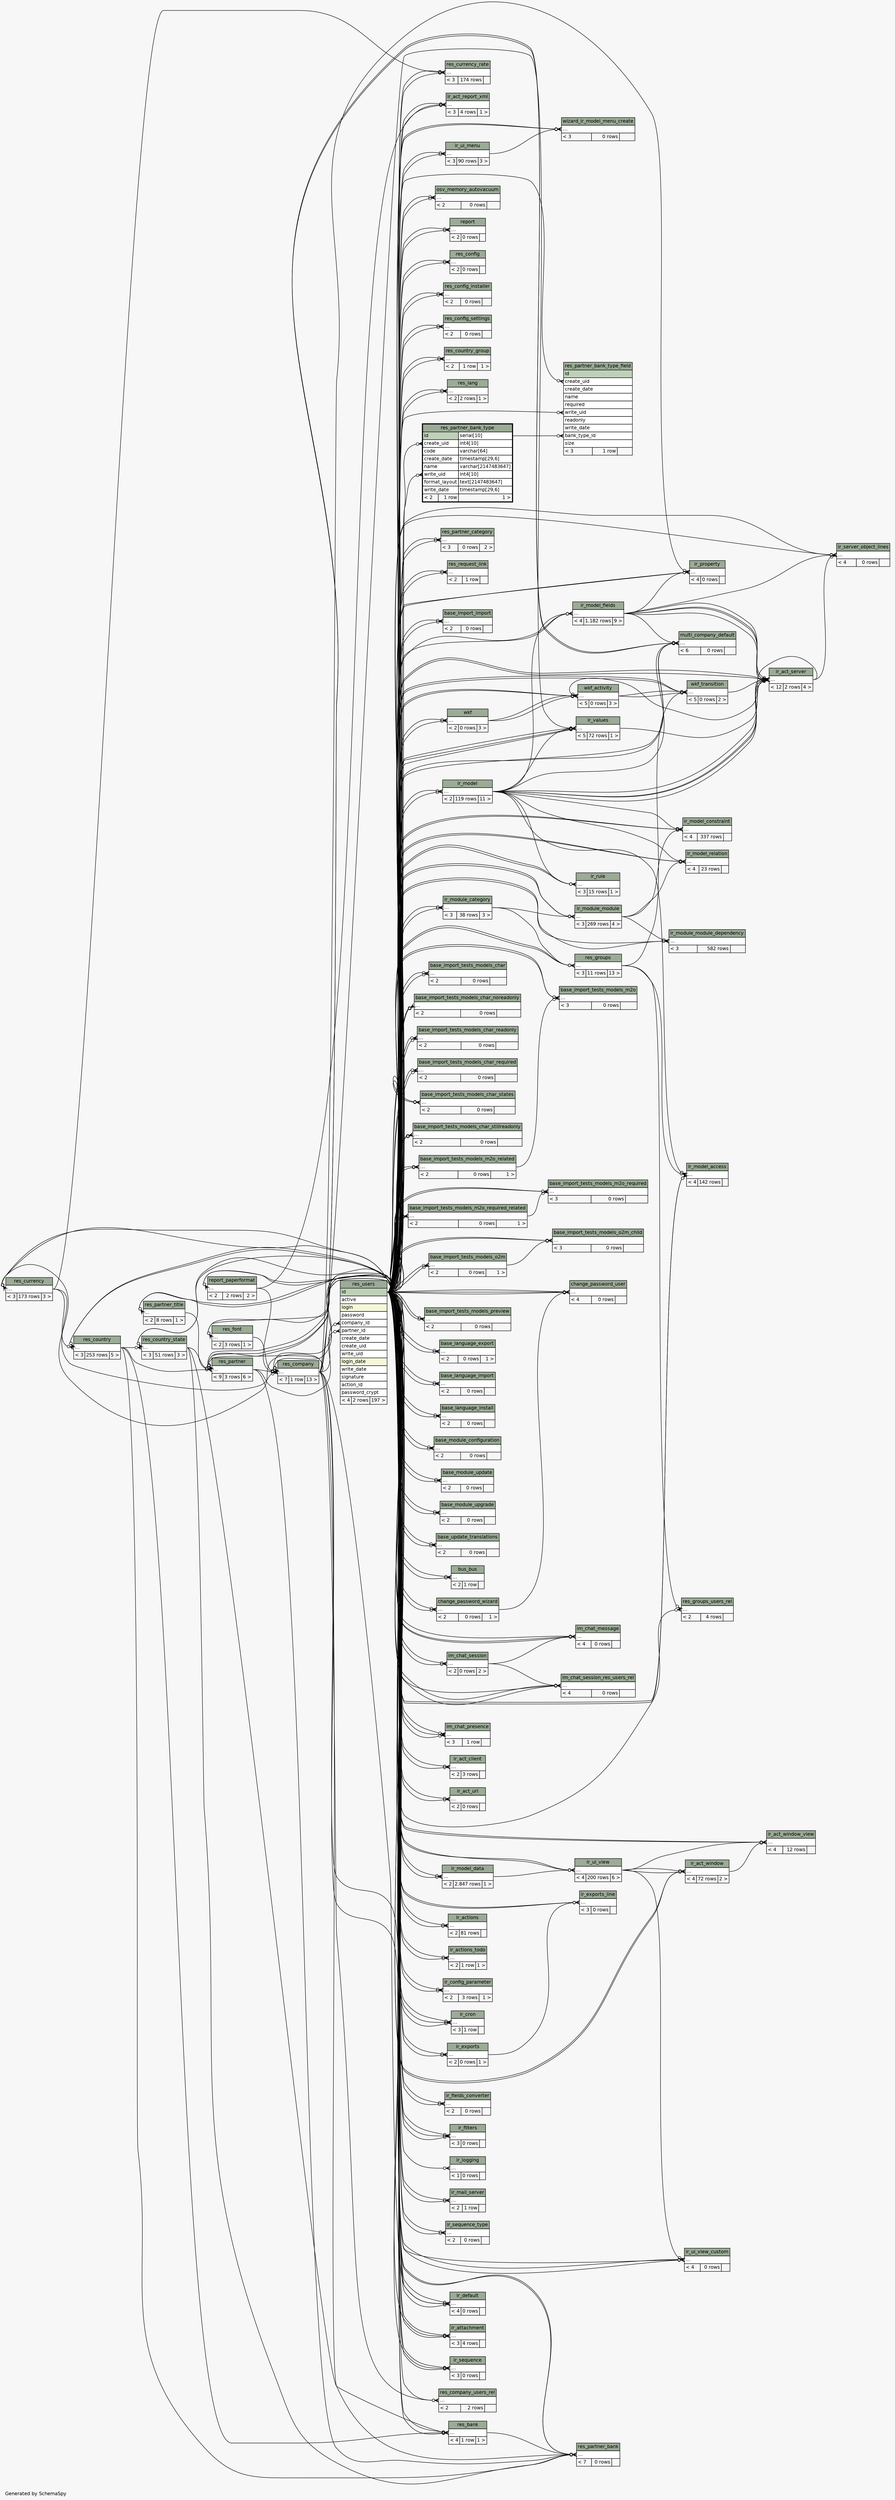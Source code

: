 // dot 2.36.0 on Linux 3.13.0-68-generic
// SchemaSpy rev 590
digraph "twoDegreesRelationshipsDiagram" {
  graph [
    rankdir="RL"
    bgcolor="#f7f7f7"
    label="\nGenerated by SchemaSpy"
    labeljust="l"
    nodesep="0.18"
    ranksep="0.46"
    fontname="Helvetica"
    fontsize="11"
  ];
  node [
    fontname="Helvetica"
    fontsize="11"
    shape="plaintext"
  ];
  edge [
    arrowsize="0.8"
  ];
  "base_import_import":"elipses":w -> "res_users":"id":e [arrowhead=none dir=back arrowtail=crowodot];
  "base_import_import":"elipses":w -> "res_users":"id":e [arrowhead=none dir=back arrowtail=crowodot];
  "base_import_tests_models_char":"elipses":w -> "res_users":"id":e [arrowhead=none dir=back arrowtail=crowodot];
  "base_import_tests_models_char":"elipses":w -> "res_users":"id":e [arrowhead=none dir=back arrowtail=crowodot];
  "base_import_tests_models_char_noreadonly":"elipses":w -> "res_users":"id":e [arrowhead=none dir=back arrowtail=crowodot];
  "base_import_tests_models_char_noreadonly":"elipses":w -> "res_users":"id":e [arrowhead=none dir=back arrowtail=crowodot];
  "base_import_tests_models_char_readonly":"elipses":w -> "res_users":"id":e [arrowhead=none dir=back arrowtail=crowodot];
  "base_import_tests_models_char_readonly":"elipses":w -> "res_users":"id":e [arrowhead=none dir=back arrowtail=crowodot];
  "base_import_tests_models_char_required":"elipses":w -> "res_users":"id":e [arrowhead=none dir=back arrowtail=crowodot];
  "base_import_tests_models_char_required":"elipses":w -> "res_users":"id":e [arrowhead=none dir=back arrowtail=crowodot];
  "base_import_tests_models_char_states":"elipses":w -> "res_users":"id":e [arrowhead=none dir=back arrowtail=crowodot];
  "base_import_tests_models_char_states":"elipses":w -> "res_users":"id":e [arrowhead=none dir=back arrowtail=crowodot];
  "base_import_tests_models_char_stillreadonly":"elipses":w -> "res_users":"id":e [arrowhead=none dir=back arrowtail=crowodot];
  "base_import_tests_models_char_stillreadonly":"elipses":w -> "res_users":"id":e [arrowhead=none dir=back arrowtail=crowodot];
  "base_import_tests_models_m2o":"elipses":w -> "res_users":"id":e [arrowhead=none dir=back arrowtail=crowodot];
  "base_import_tests_models_m2o":"elipses":w -> "base_import_tests_models_m2o_related":"elipses":e [arrowhead=none dir=back arrowtail=crowodot];
  "base_import_tests_models_m2o":"elipses":w -> "res_users":"id":e [arrowhead=none dir=back arrowtail=crowodot];
  "base_import_tests_models_m2o_related":"elipses":w -> "res_users":"id":e [arrowhead=none dir=back arrowtail=crowodot];
  "base_import_tests_models_m2o_related":"elipses":w -> "res_users":"id":e [arrowhead=none dir=back arrowtail=crowodot];
  "base_import_tests_models_m2o_required":"elipses":w -> "res_users":"id":e [arrowhead=none dir=back arrowtail=crowodot];
  "base_import_tests_models_m2o_required":"elipses":w -> "base_import_tests_models_m2o_required_related":"elipses":e [arrowhead=none dir=back arrowtail=crowodot];
  "base_import_tests_models_m2o_required":"elipses":w -> "res_users":"id":e [arrowhead=none dir=back arrowtail=crowodot];
  "base_import_tests_models_m2o_required_related":"elipses":w -> "res_users":"id":e [arrowhead=none dir=back arrowtail=crowodot];
  "base_import_tests_models_m2o_required_related":"elipses":w -> "res_users":"id":e [arrowhead=none dir=back arrowtail=crowodot];
  "base_import_tests_models_o2m":"elipses":w -> "res_users":"id":e [arrowhead=none dir=back arrowtail=crowodot];
  "base_import_tests_models_o2m":"elipses":w -> "res_users":"id":e [arrowhead=none dir=back arrowtail=crowodot];
  "base_import_tests_models_o2m_child":"elipses":w -> "res_users":"id":e [arrowhead=none dir=back arrowtail=crowodot];
  "base_import_tests_models_o2m_child":"elipses":w -> "base_import_tests_models_o2m":"elipses":e [arrowhead=none dir=back arrowtail=crowodot];
  "base_import_tests_models_o2m_child":"elipses":w -> "res_users":"id":e [arrowhead=none dir=back arrowtail=crowodot];
  "base_import_tests_models_preview":"elipses":w -> "res_users":"id":e [arrowhead=none dir=back arrowtail=crowodot];
  "base_import_tests_models_preview":"elipses":w -> "res_users":"id":e [arrowhead=none dir=back arrowtail=crowodot];
  "base_language_export":"elipses":w -> "res_users":"id":e [arrowhead=none dir=back arrowtail=crowodot];
  "base_language_export":"elipses":w -> "res_users":"id":e [arrowhead=none dir=back arrowtail=crowodot];
  "base_language_import":"elipses":w -> "res_users":"id":e [arrowhead=none dir=back arrowtail=crowodot];
  "base_language_import":"elipses":w -> "res_users":"id":e [arrowhead=none dir=back arrowtail=crowodot];
  "base_language_install":"elipses":w -> "res_users":"id":e [arrowhead=none dir=back arrowtail=crowodot];
  "base_language_install":"elipses":w -> "res_users":"id":e [arrowhead=none dir=back arrowtail=crowodot];
  "base_module_configuration":"elipses":w -> "res_users":"id":e [arrowhead=none dir=back arrowtail=crowodot];
  "base_module_configuration":"elipses":w -> "res_users":"id":e [arrowhead=none dir=back arrowtail=crowodot];
  "base_module_update":"elipses":w -> "res_users":"id":e [arrowhead=none dir=back arrowtail=crowodot];
  "base_module_update":"elipses":w -> "res_users":"id":e [arrowhead=none dir=back arrowtail=crowodot];
  "base_module_upgrade":"elipses":w -> "res_users":"id":e [arrowhead=none dir=back arrowtail=crowodot];
  "base_module_upgrade":"elipses":w -> "res_users":"id":e [arrowhead=none dir=back arrowtail=crowodot];
  "base_update_translations":"elipses":w -> "res_users":"id":e [arrowhead=none dir=back arrowtail=crowodot];
  "base_update_translations":"elipses":w -> "res_users":"id":e [arrowhead=none dir=back arrowtail=crowodot];
  "bus_bus":"elipses":w -> "res_users":"id":e [arrowhead=none dir=back arrowtail=crowodot];
  "bus_bus":"elipses":w -> "res_users":"id":e [arrowhead=none dir=back arrowtail=crowodot];
  "change_password_user":"elipses":w -> "res_users":"id":e [arrowhead=none dir=back arrowtail=crowodot];
  "change_password_user":"elipses":w -> "res_users":"id":e [arrowhead=none dir=back arrowtail=crowodot];
  "change_password_user":"elipses":w -> "change_password_wizard":"elipses":e [arrowhead=none dir=back arrowtail=crowodot];
  "change_password_user":"elipses":w -> "res_users":"id":e [arrowhead=none dir=back arrowtail=crowodot];
  "change_password_wizard":"elipses":w -> "res_users":"id":e [arrowhead=none dir=back arrowtail=crowodot];
  "change_password_wizard":"elipses":w -> "res_users":"id":e [arrowhead=none dir=back arrowtail=crowodot];
  "im_chat_message":"elipses":w -> "res_users":"id":e [arrowhead=none dir=back arrowtail=crowodot];
  "im_chat_message":"elipses":w -> "res_users":"id":e [arrowhead=none dir=back arrowtail=crowodot];
  "im_chat_message":"elipses":w -> "im_chat_session":"elipses":e [arrowhead=none dir=back arrowtail=crowodot];
  "im_chat_message":"elipses":w -> "res_users":"id":e [arrowhead=none dir=back arrowtail=crowodot];
  "im_chat_presence":"elipses":w -> "res_users":"id":e [arrowhead=none dir=back arrowtail=crowodot];
  "im_chat_presence":"elipses":w -> "res_users":"id":e [arrowhead=none dir=back arrowtail=teeodot];
  "im_chat_presence":"elipses":w -> "res_users":"id":e [arrowhead=none dir=back arrowtail=crowodot];
  "im_chat_session":"elipses":w -> "res_users":"id":e [arrowhead=none dir=back arrowtail=crowodot];
  "im_chat_session":"elipses":w -> "res_users":"id":e [arrowhead=none dir=back arrowtail=crowodot];
  "im_chat_session_res_users_rel":"elipses":w -> "res_users":"id":e [arrowhead=none dir=back arrowtail=crowodot];
  "im_chat_session_res_users_rel":"elipses":w -> "im_chat_session":"elipses":e [arrowhead=none dir=back arrowtail=crowodot];
  "im_chat_session_res_users_rel":"elipses":w -> "res_users":"id":e [arrowhead=none dir=back arrowtail=crowodot];
  "im_chat_session_res_users_rel":"elipses":w -> "res_users":"id":e [arrowhead=none dir=back arrowtail=crowodot];
  "ir_act_client":"elipses":w -> "res_users":"id":e [arrowhead=none dir=back arrowtail=crowodot];
  "ir_act_client":"elipses":w -> "res_users":"id":e [arrowhead=none dir=back arrowtail=crowodot];
  "ir_act_report_xml":"elipses":w -> "res_users":"id":e [arrowhead=none dir=back arrowtail=crowodot];
  "ir_act_report_xml":"elipses":w -> "report_paperformat":"elipses":e [arrowhead=none dir=back arrowtail=crowodot];
  "ir_act_report_xml":"elipses":w -> "res_users":"id":e [arrowhead=none dir=back arrowtail=crowodot];
  "ir_act_server":"elipses":w -> "res_users":"id":e [arrowhead=none dir=back arrowtail=crowodot];
  "ir_act_server":"elipses":w -> "ir_model":"elipses":e [arrowhead=none dir=back arrowtail=crowodot];
  "ir_act_server":"elipses":w -> "ir_model_fields":"elipses":e [arrowhead=none dir=back arrowtail=crowodot];
  "ir_act_server":"elipses":w -> "ir_values":"elipses":e [arrowhead=none dir=back arrowtail=crowodot];
  "ir_act_server":"elipses":w -> "ir_model":"elipses":e [arrowhead=none dir=back arrowtail=crowodot];
  "ir_act_server":"elipses":w -> "ir_model_fields":"elipses":e [arrowhead=none dir=back arrowtail=crowodot];
  "ir_act_server":"elipses":w -> "ir_model_fields":"elipses":e [arrowhead=none dir=back arrowtail=crowodot];
  "ir_act_server":"elipses":w -> "ir_model":"elipses":e [arrowhead=none dir=back arrowtail=crowodot];
  "ir_act_server":"elipses":w -> "ir_model_fields":"elipses":e [arrowhead=none dir=back arrowtail=crowodot];
  "ir_act_server":"elipses":w -> "ir_model":"elipses":e [arrowhead=none dir=back arrowtail=crowodot];
  "ir_act_server":"elipses":w -> "wkf_transition":"elipses":e [arrowhead=none dir=back arrowtail=crowodot];
  "ir_act_server":"elipses":w -> "res_users":"id":e [arrowhead=none dir=back arrowtail=crowodot];
  "ir_act_url":"elipses":w -> "res_users":"id":e [arrowhead=none dir=back arrowtail=crowodot];
  "ir_act_url":"elipses":w -> "res_users":"id":e [arrowhead=none dir=back arrowtail=crowodot];
  "ir_act_window":"elipses":w -> "res_users":"id":e [arrowhead=none dir=back arrowtail=crowodot];
  "ir_act_window":"elipses":w -> "ir_ui_view":"elipses":e [arrowhead=none dir=back arrowtail=crowodot];
  "ir_act_window":"elipses":w -> "ir_ui_view":"elipses":e [arrowhead=none dir=back arrowtail=crowodot];
  "ir_act_window":"elipses":w -> "res_users":"id":e [arrowhead=none dir=back arrowtail=crowodot];
  "ir_act_window_view":"elipses":w -> "ir_act_window":"elipses":e [arrowhead=none dir=back arrowtail=crowodot];
  "ir_act_window_view":"elipses":w -> "res_users":"id":e [arrowhead=none dir=back arrowtail=crowodot];
  "ir_act_window_view":"elipses":w -> "ir_ui_view":"elipses":e [arrowhead=none dir=back arrowtail=crowodot];
  "ir_act_window_view":"elipses":w -> "res_users":"id":e [arrowhead=none dir=back arrowtail=crowodot];
  "ir_actions":"elipses":w -> "res_users":"id":e [arrowhead=none dir=back arrowtail=crowodot];
  "ir_actions":"elipses":w -> "res_users":"id":e [arrowhead=none dir=back arrowtail=crowodot];
  "ir_actions_todo":"elipses":w -> "res_users":"id":e [arrowhead=none dir=back arrowtail=crowodot];
  "ir_actions_todo":"elipses":w -> "res_users":"id":e [arrowhead=none dir=back arrowtail=crowodot];
  "ir_attachment":"elipses":w -> "res_company":"elipses":e [arrowhead=none dir=back arrowtail=crowodot];
  "ir_attachment":"elipses":w -> "res_users":"id":e [arrowhead=none dir=back arrowtail=crowodot];
  "ir_attachment":"elipses":w -> "res_users":"id":e [arrowhead=none dir=back arrowtail=crowodot];
  "ir_config_parameter":"elipses":w -> "res_users":"id":e [arrowhead=none dir=back arrowtail=crowodot];
  "ir_config_parameter":"elipses":w -> "res_users":"id":e [arrowhead=none dir=back arrowtail=crowodot];
  "ir_cron":"elipses":w -> "res_users":"id":e [arrowhead=none dir=back arrowtail=crowodot];
  "ir_cron":"elipses":w -> "res_users":"id":e [arrowhead=none dir=back arrowtail=crowodot];
  "ir_cron":"elipses":w -> "res_users":"id":e [arrowhead=none dir=back arrowtail=crowodot];
  "ir_default":"elipses":w -> "res_company":"elipses":e [arrowhead=none dir=back arrowtail=crowodot];
  "ir_default":"elipses":w -> "res_users":"id":e [arrowhead=none dir=back arrowtail=crowodot];
  "ir_default":"elipses":w -> "res_users":"id":e [arrowhead=none dir=back arrowtail=crowodot];
  "ir_default":"elipses":w -> "res_users":"id":e [arrowhead=none dir=back arrowtail=crowodot];
  "ir_exports":"elipses":w -> "res_users":"id":e [arrowhead=none dir=back arrowtail=crowodot];
  "ir_exports":"elipses":w -> "res_users":"id":e [arrowhead=none dir=back arrowtail=crowodot];
  "ir_exports_line":"elipses":w -> "res_users":"id":e [arrowhead=none dir=back arrowtail=crowodot];
  "ir_exports_line":"elipses":w -> "ir_exports":"elipses":e [arrowhead=none dir=back arrowtail=crowodot];
  "ir_exports_line":"elipses":w -> "res_users":"id":e [arrowhead=none dir=back arrowtail=crowodot];
  "ir_fields_converter":"elipses":w -> "res_users":"id":e [arrowhead=none dir=back arrowtail=crowodot];
  "ir_fields_converter":"elipses":w -> "res_users":"id":e [arrowhead=none dir=back arrowtail=crowodot];
  "ir_filters":"elipses":w -> "res_users":"id":e [arrowhead=none dir=back arrowtail=crowodot];
  "ir_filters":"elipses":w -> "res_users":"id":e [arrowhead=none dir=back arrowtail=crowodot];
  "ir_filters":"elipses":w -> "res_users":"id":e [arrowhead=none dir=back arrowtail=crowodot];
  "ir_logging":"elipses":w -> "res_users":"id":e [arrowhead=none dir=back arrowtail=crowodot];
  "ir_mail_server":"elipses":w -> "res_users":"id":e [arrowhead=none dir=back arrowtail=crowodot];
  "ir_mail_server":"elipses":w -> "res_users":"id":e [arrowhead=none dir=back arrowtail=crowodot];
  "ir_model":"elipses":w -> "res_users":"id":e [arrowhead=none dir=back arrowtail=crowodot];
  "ir_model":"elipses":w -> "res_users":"id":e [arrowhead=none dir=back arrowtail=crowodot];
  "ir_model_access":"elipses":w -> "res_users":"id":e [arrowhead=none dir=back arrowtail=crowodot];
  "ir_model_access":"elipses":w -> "res_groups":"elipses":e [arrowhead=none dir=back arrowtail=crowodot];
  "ir_model_access":"elipses":w -> "ir_model":"elipses":e [arrowhead=none dir=back arrowtail=crowodot];
  "ir_model_access":"elipses":w -> "res_users":"id":e [arrowhead=none dir=back arrowtail=crowodot];
  "ir_model_constraint":"elipses":w -> "res_users":"id":e [arrowhead=none dir=back arrowtail=crowodot];
  "ir_model_constraint":"elipses":w -> "ir_model":"elipses":e [arrowhead=none dir=back arrowtail=crowodot];
  "ir_model_constraint":"elipses":w -> "ir_module_module":"elipses":e [arrowhead=none dir=back arrowtail=crowodot];
  "ir_model_constraint":"elipses":w -> "res_users":"id":e [arrowhead=none dir=back arrowtail=crowodot];
  "ir_model_data":"elipses":w -> "res_users":"id":e [arrowhead=none dir=back arrowtail=crowodot];
  "ir_model_data":"elipses":w -> "res_users":"id":e [arrowhead=none dir=back arrowtail=crowodot];
  "ir_model_fields":"elipses":w -> "res_users":"id":e [arrowhead=none dir=back arrowtail=crowodot];
  "ir_model_fields":"elipses":w -> "ir_model":"elipses":e [arrowhead=none dir=back arrowtail=crowodot];
  "ir_model_fields":"elipses":w -> "res_users":"id":e [arrowhead=none dir=back arrowtail=crowodot];
  "ir_model_relation":"elipses":w -> "res_users":"id":e [arrowhead=none dir=back arrowtail=crowodot];
  "ir_model_relation":"elipses":w -> "ir_model":"elipses":e [arrowhead=none dir=back arrowtail=crowodot];
  "ir_model_relation":"elipses":w -> "ir_module_module":"elipses":e [arrowhead=none dir=back arrowtail=crowodot];
  "ir_model_relation":"elipses":w -> "res_users":"id":e [arrowhead=none dir=back arrowtail=crowodot];
  "ir_module_category":"elipses":w -> "res_users":"id":e [arrowhead=none dir=back arrowtail=crowodot];
  "ir_module_category":"elipses":w -> "res_users":"id":e [arrowhead=none dir=back arrowtail=crowodot];
  "ir_module_module":"elipses":w -> "ir_module_category":"elipses":e [arrowhead=none dir=back arrowtail=crowodot];
  "ir_module_module":"elipses":w -> "res_users":"id":e [arrowhead=none dir=back arrowtail=crowodot];
  "ir_module_module":"elipses":w -> "res_users":"id":e [arrowhead=none dir=back arrowtail=crowodot];
  "ir_module_module_dependency":"elipses":w -> "res_users":"id":e [arrowhead=none dir=back arrowtail=crowodot];
  "ir_module_module_dependency":"elipses":w -> "ir_module_module":"elipses":e [arrowhead=none dir=back arrowtail=crowodot];
  "ir_module_module_dependency":"elipses":w -> "res_users":"id":e [arrowhead=none dir=back arrowtail=crowodot];
  "ir_property":"elipses":w -> "res_company":"elipses":e [arrowhead=none dir=back arrowtail=crowodot];
  "ir_property":"elipses":w -> "res_users":"id":e [arrowhead=none dir=back arrowtail=crowodot];
  "ir_property":"elipses":w -> "ir_model_fields":"elipses":e [arrowhead=none dir=back arrowtail=crowodot];
  "ir_property":"elipses":w -> "res_users":"id":e [arrowhead=none dir=back arrowtail=crowodot];
  "ir_rule":"elipses":w -> "res_users":"id":e [arrowhead=none dir=back arrowtail=crowodot];
  "ir_rule":"elipses":w -> "ir_model":"elipses":e [arrowhead=none dir=back arrowtail=crowodot];
  "ir_rule":"elipses":w -> "res_users":"id":e [arrowhead=none dir=back arrowtail=crowodot];
  "ir_sequence":"elipses":w -> "res_company":"elipses":e [arrowhead=none dir=back arrowtail=crowodot];
  "ir_sequence":"elipses":w -> "res_users":"id":e [arrowhead=none dir=back arrowtail=crowodot];
  "ir_sequence":"elipses":w -> "res_users":"id":e [arrowhead=none dir=back arrowtail=crowodot];
  "ir_sequence_type":"elipses":w -> "res_users":"id":e [arrowhead=none dir=back arrowtail=crowodot];
  "ir_sequence_type":"elipses":w -> "res_users":"id":e [arrowhead=none dir=back arrowtail=crowodot];
  "ir_server_object_lines":"elipses":w -> "ir_model_fields":"elipses":e [arrowhead=none dir=back arrowtail=crowodot];
  "ir_server_object_lines":"elipses":w -> "res_users":"id":e [arrowhead=none dir=back arrowtail=crowodot];
  "ir_server_object_lines":"elipses":w -> "ir_act_server":"elipses":e [arrowhead=none dir=back arrowtail=crowodot];
  "ir_server_object_lines":"elipses":w -> "res_users":"id":e [arrowhead=none dir=back arrowtail=crowodot];
  "ir_ui_menu":"elipses":w -> "res_users":"id":e [arrowhead=none dir=back arrowtail=crowodot];
  "ir_ui_menu":"elipses":w -> "res_users":"id":e [arrowhead=none dir=back arrowtail=crowodot];
  "ir_ui_view":"elipses":w -> "res_users":"id":e [arrowhead=none dir=back arrowtail=crowodot];
  "ir_ui_view":"elipses":w -> "ir_model_data":"elipses":e [arrowhead=none dir=back arrowtail=crowodot];
  "ir_ui_view":"elipses":w -> "res_users":"id":e [arrowhead=none dir=back arrowtail=crowodot];
  "ir_ui_view_custom":"elipses":w -> "res_users":"id":e [arrowhead=none dir=back arrowtail=crowodot];
  "ir_ui_view_custom":"elipses":w -> "ir_ui_view":"elipses":e [arrowhead=none dir=back arrowtail=crowodot];
  "ir_ui_view_custom":"elipses":w -> "res_users":"id":e [arrowhead=none dir=back arrowtail=crowodot];
  "ir_ui_view_custom":"elipses":w -> "res_users":"id":e [arrowhead=none dir=back arrowtail=crowodot];
  "ir_values":"elipses":w -> "res_company":"elipses":e [arrowhead=none dir=back arrowtail=crowodot];
  "ir_values":"elipses":w -> "res_users":"id":e [arrowhead=none dir=back arrowtail=crowodot];
  "ir_values":"elipses":w -> "ir_model":"elipses":e [arrowhead=none dir=back arrowtail=crowodot];
  "ir_values":"elipses":w -> "res_users":"id":e [arrowhead=none dir=back arrowtail=crowodot];
  "ir_values":"elipses":w -> "res_users":"id":e [arrowhead=none dir=back arrowtail=crowodot];
  "multi_company_default":"elipses":w -> "res_company":"elipses":e [arrowhead=none dir=back arrowtail=crowodot];
  "multi_company_default":"elipses":w -> "res_company":"elipses":e [arrowhead=none dir=back arrowtail=crowodot];
  "multi_company_default":"elipses":w -> "res_users":"id":e [arrowhead=none dir=back arrowtail=crowodot];
  "multi_company_default":"elipses":w -> "ir_model_fields":"elipses":e [arrowhead=none dir=back arrowtail=crowodot];
  "multi_company_default":"elipses":w -> "ir_model":"elipses":e [arrowhead=none dir=back arrowtail=crowodot];
  "multi_company_default":"elipses":w -> "res_users":"id":e [arrowhead=none dir=back arrowtail=crowodot];
  "osv_memory_autovacuum":"elipses":w -> "res_users":"id":e [arrowhead=none dir=back arrowtail=crowodot];
  "osv_memory_autovacuum":"elipses":w -> "res_users":"id":e [arrowhead=none dir=back arrowtail=crowodot];
  "report":"elipses":w -> "res_users":"id":e [arrowhead=none dir=back arrowtail=crowodot];
  "report":"elipses":w -> "res_users":"id":e [arrowhead=none dir=back arrowtail=crowodot];
  "report_paperformat":"elipses":w -> "res_users":"id":e [arrowhead=none dir=back arrowtail=crowodot];
  "report_paperformat":"elipses":w -> "res_users":"id":e [arrowhead=none dir=back arrowtail=crowodot];
  "res_bank":"elipses":w -> "res_country":"elipses":e [arrowhead=none dir=back arrowtail=crowodot];
  "res_bank":"elipses":w -> "res_users":"id":e [arrowhead=none dir=back arrowtail=crowodot];
  "res_bank":"elipses":w -> "res_country_state":"elipses":e [arrowhead=none dir=back arrowtail=crowodot];
  "res_bank":"elipses":w -> "res_users":"id":e [arrowhead=none dir=back arrowtail=crowodot];
  "res_company":"elipses":w -> "res_users":"id":e [arrowhead=none dir=back arrowtail=crowodot];
  "res_company":"elipses":w -> "res_currency":"elipses":e [arrowhead=none dir=back arrowtail=crowodot];
  "res_company":"elipses":w -> "res_font":"elipses":e [arrowhead=none dir=back arrowtail=crowodot];
  "res_company":"elipses":w -> "report_paperformat":"elipses":e [arrowhead=none dir=back arrowtail=crowodot];
  "res_company":"elipses":w -> "res_partner":"elipses":e [arrowhead=none dir=back arrowtail=crowodot];
  "res_company":"elipses":w -> "res_users":"id":e [arrowhead=none dir=back arrowtail=crowodot];
  "res_company_users_rel":"elipses":w -> "res_company":"elipses":e [arrowhead=none dir=back arrowtail=crowodot];
  "res_company_users_rel":"elipses":w -> "res_users":"id":e [arrowhead=none dir=back arrowtail=crowodot];
  "res_config":"elipses":w -> "res_users":"id":e [arrowhead=none dir=back arrowtail=crowodot];
  "res_config":"elipses":w -> "res_users":"id":e [arrowhead=none dir=back arrowtail=crowodot];
  "res_config_installer":"elipses":w -> "res_users":"id":e [arrowhead=none dir=back arrowtail=crowodot];
  "res_config_installer":"elipses":w -> "res_users":"id":e [arrowhead=none dir=back arrowtail=crowodot];
  "res_config_settings":"elipses":w -> "res_users":"id":e [arrowhead=none dir=back arrowtail=crowodot];
  "res_config_settings":"elipses":w -> "res_users":"id":e [arrowhead=none dir=back arrowtail=crowodot];
  "res_country":"elipses":w -> "res_users":"id":e [arrowhead=none dir=back arrowtail=crowodot];
  "res_country":"elipses":w -> "res_currency":"elipses":e [arrowhead=none dir=back arrowtail=crowodot];
  "res_country":"elipses":w -> "res_users":"id":e [arrowhead=none dir=back arrowtail=crowodot];
  "res_country_group":"elipses":w -> "res_users":"id":e [arrowhead=none dir=back arrowtail=crowodot];
  "res_country_group":"elipses":w -> "res_users":"id":e [arrowhead=none dir=back arrowtail=crowodot];
  "res_country_state":"elipses":w -> "res_country":"elipses":e [arrowhead=none dir=back arrowtail=crowodot];
  "res_country_state":"elipses":w -> "res_users":"id":e [arrowhead=none dir=back arrowtail=crowodot];
  "res_country_state":"elipses":w -> "res_users":"id":e [arrowhead=none dir=back arrowtail=crowodot];
  "res_currency":"elipses":w -> "res_company":"elipses":e [arrowhead=none dir=back arrowtail=crowodot];
  "res_currency":"elipses":w -> "res_users":"id":e [arrowhead=none dir=back arrowtail=crowodot];
  "res_currency":"elipses":w -> "res_users":"id":e [arrowhead=none dir=back arrowtail=crowodot];
  "res_currency_rate":"elipses":w -> "res_users":"id":e [arrowhead=none dir=back arrowtail=crowodot];
  "res_currency_rate":"elipses":w -> "res_currency":"elipses":e [arrowhead=none dir=back arrowtail=crowodot];
  "res_currency_rate":"elipses":w -> "res_users":"id":e [arrowhead=none dir=back arrowtail=crowodot];
  "res_font":"elipses":w -> "res_users":"id":e [arrowhead=none dir=back arrowtail=crowodot];
  "res_font":"elipses":w -> "res_users":"id":e [arrowhead=none dir=back arrowtail=crowodot];
  "res_groups":"elipses":w -> "ir_module_category":"elipses":e [arrowhead=none dir=back arrowtail=crowodot];
  "res_groups":"elipses":w -> "res_users":"id":e [arrowhead=none dir=back arrowtail=crowodot];
  "res_groups":"elipses":w -> "res_users":"id":e [arrowhead=none dir=back arrowtail=crowodot];
  "res_groups_users_rel":"elipses":w -> "res_groups":"elipses":e [arrowhead=none dir=back arrowtail=crowodot];
  "res_groups_users_rel":"elipses":w -> "res_users":"id":e [arrowhead=none dir=back arrowtail=crowodot];
  "res_lang":"elipses":w -> "res_users":"id":e [arrowhead=none dir=back arrowtail=crowodot];
  "res_lang":"elipses":w -> "res_users":"id":e [arrowhead=none dir=back arrowtail=crowodot];
  "res_partner":"elipses":w -> "res_company":"elipses":e [arrowhead=none dir=back arrowtail=crowodot];
  "res_partner":"elipses":w -> "res_country":"elipses":e [arrowhead=none dir=back arrowtail=crowodot];
  "res_partner":"elipses":w -> "res_users":"id":e [arrowhead=none dir=back arrowtail=crowodot];
  "res_partner":"elipses":w -> "res_country_state":"elipses":e [arrowhead=none dir=back arrowtail=crowodot];
  "res_partner":"elipses":w -> "res_partner_title":"elipses":e [arrowhead=none dir=back arrowtail=crowodot];
  "res_partner":"elipses":w -> "res_users":"id":e [arrowhead=none dir=back arrowtail=crowodot];
  "res_partner":"elipses":w -> "res_users":"id":e [arrowhead=none dir=back arrowtail=crowodot];
  "res_partner_bank":"elipses":w -> "res_bank":"elipses":e [arrowhead=none dir=back arrowtail=crowodot];
  "res_partner_bank":"elipses":w -> "res_company":"elipses":e [arrowhead=none dir=back arrowtail=crowodot];
  "res_partner_bank":"elipses":w -> "res_country":"elipses":e [arrowhead=none dir=back arrowtail=crowodot];
  "res_partner_bank":"elipses":w -> "res_users":"id":e [arrowhead=none dir=back arrowtail=crowodot];
  "res_partner_bank":"elipses":w -> "res_partner":"elipses":e [arrowhead=none dir=back arrowtail=crowodot];
  "res_partner_bank":"elipses":w -> "res_country_state":"elipses":e [arrowhead=none dir=back arrowtail=crowodot];
  "res_partner_bank":"elipses":w -> "res_users":"id":e [arrowhead=none dir=back arrowtail=crowodot];
  "res_partner_bank_type":"create_uid":w -> "res_users":"id":e [arrowhead=none dir=back arrowtail=crowodot];
  "res_partner_bank_type":"write_uid":w -> "res_users":"id":e [arrowhead=none dir=back arrowtail=crowodot];
  "res_partner_bank_type_field":"bank_type_id":w -> "res_partner_bank_type":"id.type":e [arrowhead=none dir=back arrowtail=crowodot];
  "res_partner_bank_type_field":"create_uid":w -> "res_users":"id":e [arrowhead=none dir=back arrowtail=crowodot];
  "res_partner_bank_type_field":"write_uid":w -> "res_users":"id":e [arrowhead=none dir=back arrowtail=crowodot];
  "res_partner_category":"elipses":w -> "res_users":"id":e [arrowhead=none dir=back arrowtail=crowodot];
  "res_partner_category":"elipses":w -> "res_users":"id":e [arrowhead=none dir=back arrowtail=crowodot];
  "res_partner_title":"elipses":w -> "res_users":"id":e [arrowhead=none dir=back arrowtail=crowodot];
  "res_partner_title":"elipses":w -> "res_users":"id":e [arrowhead=none dir=back arrowtail=crowodot];
  "res_request_link":"elipses":w -> "res_users":"id":e [arrowhead=none dir=back arrowtail=crowodot];
  "res_request_link":"elipses":w -> "res_users":"id":e [arrowhead=none dir=back arrowtail=crowodot];
  "res_users":"company_id":w -> "res_company":"elipses":e [arrowhead=none dir=back arrowtail=crowodot];
  "res_users":"partner_id":w -> "res_partner":"elipses":e [arrowhead=none dir=back arrowtail=crowodot];
  "wizard_ir_model_menu_create":"elipses":w -> "res_users":"id":e [arrowhead=none dir=back arrowtail=crowodot];
  "wizard_ir_model_menu_create":"elipses":w -> "ir_ui_menu":"elipses":e [arrowhead=none dir=back arrowtail=crowodot];
  "wizard_ir_model_menu_create":"elipses":w -> "res_users":"id":e [arrowhead=none dir=back arrowtail=crowodot];
  "wkf":"elipses":w -> "res_users":"id":e [arrowhead=none dir=back arrowtail=crowodot];
  "wkf":"elipses":w -> "res_users":"id":e [arrowhead=none dir=back arrowtail=crowodot];
  "wkf_activity":"elipses":w -> "ir_act_server":"elipses":e [arrowhead=none dir=back arrowtail=crowodot];
  "wkf_activity":"elipses":w -> "res_users":"id":e [arrowhead=none dir=back arrowtail=crowodot];
  "wkf_activity":"elipses":w -> "wkf":"elipses":e [arrowhead=none dir=back arrowtail=crowodot];
  "wkf_activity":"elipses":w -> "wkf":"elipses":e [arrowhead=none dir=back arrowtail=crowodot];
  "wkf_activity":"elipses":w -> "res_users":"id":e [arrowhead=none dir=back arrowtail=crowodot];
  "wkf_transition":"elipses":w -> "wkf_activity":"elipses":e [arrowhead=none dir=back arrowtail=crowodot];
  "wkf_transition":"elipses":w -> "wkf_activity":"elipses":e [arrowhead=none dir=back arrowtail=crowodot];
  "wkf_transition":"elipses":w -> "res_users":"id":e [arrowhead=none dir=back arrowtail=crowodot];
  "wkf_transition":"elipses":w -> "res_groups":"elipses":e [arrowhead=none dir=back arrowtail=crowodot];
  "wkf_transition":"elipses":w -> "res_users":"id":e [arrowhead=none dir=back arrowtail=crowodot];
  "base_import_import" [
    label=<
    <TABLE BORDER="0" CELLBORDER="1" CELLSPACING="0" BGCOLOR="#ffffff">
      <TR><TD COLSPAN="3" BGCOLOR="#9bab96" ALIGN="CENTER">base_import_import</TD></TR>
      <TR><TD PORT="elipses" COLSPAN="3" ALIGN="LEFT">...</TD></TR>
      <TR><TD ALIGN="LEFT" BGCOLOR="#f7f7f7">&lt; 2</TD><TD ALIGN="RIGHT" BGCOLOR="#f7f7f7">0 rows</TD><TD ALIGN="RIGHT" BGCOLOR="#f7f7f7">  </TD></TR>
    </TABLE>>
    URL="base_import_import.html"
    tooltip="base_import_import"
  ];
  "base_import_tests_models_char" [
    label=<
    <TABLE BORDER="0" CELLBORDER="1" CELLSPACING="0" BGCOLOR="#ffffff">
      <TR><TD COLSPAN="3" BGCOLOR="#9bab96" ALIGN="CENTER">base_import_tests_models_char</TD></TR>
      <TR><TD PORT="elipses" COLSPAN="3" ALIGN="LEFT">...</TD></TR>
      <TR><TD ALIGN="LEFT" BGCOLOR="#f7f7f7">&lt; 2</TD><TD ALIGN="RIGHT" BGCOLOR="#f7f7f7">0 rows</TD><TD ALIGN="RIGHT" BGCOLOR="#f7f7f7">  </TD></TR>
    </TABLE>>
    URL="base_import_tests_models_char.html"
    tooltip="base_import_tests_models_char"
  ];
  "base_import_tests_models_char_noreadonly" [
    label=<
    <TABLE BORDER="0" CELLBORDER="1" CELLSPACING="0" BGCOLOR="#ffffff">
      <TR><TD COLSPAN="3" BGCOLOR="#9bab96" ALIGN="CENTER">base_import_tests_models_char_noreadonly</TD></TR>
      <TR><TD PORT="elipses" COLSPAN="3" ALIGN="LEFT">...</TD></TR>
      <TR><TD ALIGN="LEFT" BGCOLOR="#f7f7f7">&lt; 2</TD><TD ALIGN="RIGHT" BGCOLOR="#f7f7f7">0 rows</TD><TD ALIGN="RIGHT" BGCOLOR="#f7f7f7">  </TD></TR>
    </TABLE>>
    URL="base_import_tests_models_char_noreadonly.html"
    tooltip="base_import_tests_models_char_noreadonly"
  ];
  "base_import_tests_models_char_readonly" [
    label=<
    <TABLE BORDER="0" CELLBORDER="1" CELLSPACING="0" BGCOLOR="#ffffff">
      <TR><TD COLSPAN="3" BGCOLOR="#9bab96" ALIGN="CENTER">base_import_tests_models_char_readonly</TD></TR>
      <TR><TD PORT="elipses" COLSPAN="3" ALIGN="LEFT">...</TD></TR>
      <TR><TD ALIGN="LEFT" BGCOLOR="#f7f7f7">&lt; 2</TD><TD ALIGN="RIGHT" BGCOLOR="#f7f7f7">0 rows</TD><TD ALIGN="RIGHT" BGCOLOR="#f7f7f7">  </TD></TR>
    </TABLE>>
    URL="base_import_tests_models_char_readonly.html"
    tooltip="base_import_tests_models_char_readonly"
  ];
  "base_import_tests_models_char_required" [
    label=<
    <TABLE BORDER="0" CELLBORDER="1" CELLSPACING="0" BGCOLOR="#ffffff">
      <TR><TD COLSPAN="3" BGCOLOR="#9bab96" ALIGN="CENTER">base_import_tests_models_char_required</TD></TR>
      <TR><TD PORT="elipses" COLSPAN="3" ALIGN="LEFT">...</TD></TR>
      <TR><TD ALIGN="LEFT" BGCOLOR="#f7f7f7">&lt; 2</TD><TD ALIGN="RIGHT" BGCOLOR="#f7f7f7">0 rows</TD><TD ALIGN="RIGHT" BGCOLOR="#f7f7f7">  </TD></TR>
    </TABLE>>
    URL="base_import_tests_models_char_required.html"
    tooltip="base_import_tests_models_char_required"
  ];
  "base_import_tests_models_char_states" [
    label=<
    <TABLE BORDER="0" CELLBORDER="1" CELLSPACING="0" BGCOLOR="#ffffff">
      <TR><TD COLSPAN="3" BGCOLOR="#9bab96" ALIGN="CENTER">base_import_tests_models_char_states</TD></TR>
      <TR><TD PORT="elipses" COLSPAN="3" ALIGN="LEFT">...</TD></TR>
      <TR><TD ALIGN="LEFT" BGCOLOR="#f7f7f7">&lt; 2</TD><TD ALIGN="RIGHT" BGCOLOR="#f7f7f7">0 rows</TD><TD ALIGN="RIGHT" BGCOLOR="#f7f7f7">  </TD></TR>
    </TABLE>>
    URL="base_import_tests_models_char_states.html"
    tooltip="base_import_tests_models_char_states"
  ];
  "base_import_tests_models_char_stillreadonly" [
    label=<
    <TABLE BORDER="0" CELLBORDER="1" CELLSPACING="0" BGCOLOR="#ffffff">
      <TR><TD COLSPAN="3" BGCOLOR="#9bab96" ALIGN="CENTER">base_import_tests_models_char_stillreadonly</TD></TR>
      <TR><TD PORT="elipses" COLSPAN="3" ALIGN="LEFT">...</TD></TR>
      <TR><TD ALIGN="LEFT" BGCOLOR="#f7f7f7">&lt; 2</TD><TD ALIGN="RIGHT" BGCOLOR="#f7f7f7">0 rows</TD><TD ALIGN="RIGHT" BGCOLOR="#f7f7f7">  </TD></TR>
    </TABLE>>
    URL="base_import_tests_models_char_stillreadonly.html"
    tooltip="base_import_tests_models_char_stillreadonly"
  ];
  "base_import_tests_models_m2o" [
    label=<
    <TABLE BORDER="0" CELLBORDER="1" CELLSPACING="0" BGCOLOR="#ffffff">
      <TR><TD COLSPAN="3" BGCOLOR="#9bab96" ALIGN="CENTER">base_import_tests_models_m2o</TD></TR>
      <TR><TD PORT="elipses" COLSPAN="3" ALIGN="LEFT">...</TD></TR>
      <TR><TD ALIGN="LEFT" BGCOLOR="#f7f7f7">&lt; 3</TD><TD ALIGN="RIGHT" BGCOLOR="#f7f7f7">0 rows</TD><TD ALIGN="RIGHT" BGCOLOR="#f7f7f7">  </TD></TR>
    </TABLE>>
    URL="base_import_tests_models_m2o.html"
    tooltip="base_import_tests_models_m2o"
  ];
  "base_import_tests_models_m2o_related" [
    label=<
    <TABLE BORDER="0" CELLBORDER="1" CELLSPACING="0" BGCOLOR="#ffffff">
      <TR><TD COLSPAN="3" BGCOLOR="#9bab96" ALIGN="CENTER">base_import_tests_models_m2o_related</TD></TR>
      <TR><TD PORT="elipses" COLSPAN="3" ALIGN="LEFT">...</TD></TR>
      <TR><TD ALIGN="LEFT" BGCOLOR="#f7f7f7">&lt; 2</TD><TD ALIGN="RIGHT" BGCOLOR="#f7f7f7">0 rows</TD><TD ALIGN="RIGHT" BGCOLOR="#f7f7f7">1 &gt;</TD></TR>
    </TABLE>>
    URL="base_import_tests_models_m2o_related.html"
    tooltip="base_import_tests_models_m2o_related"
  ];
  "base_import_tests_models_m2o_required" [
    label=<
    <TABLE BORDER="0" CELLBORDER="1" CELLSPACING="0" BGCOLOR="#ffffff">
      <TR><TD COLSPAN="3" BGCOLOR="#9bab96" ALIGN="CENTER">base_import_tests_models_m2o_required</TD></TR>
      <TR><TD PORT="elipses" COLSPAN="3" ALIGN="LEFT">...</TD></TR>
      <TR><TD ALIGN="LEFT" BGCOLOR="#f7f7f7">&lt; 3</TD><TD ALIGN="RIGHT" BGCOLOR="#f7f7f7">0 rows</TD><TD ALIGN="RIGHT" BGCOLOR="#f7f7f7">  </TD></TR>
    </TABLE>>
    URL="base_import_tests_models_m2o_required.html"
    tooltip="base_import_tests_models_m2o_required"
  ];
  "base_import_tests_models_m2o_required_related" [
    label=<
    <TABLE BORDER="0" CELLBORDER="1" CELLSPACING="0" BGCOLOR="#ffffff">
      <TR><TD COLSPAN="3" BGCOLOR="#9bab96" ALIGN="CENTER">base_import_tests_models_m2o_required_related</TD></TR>
      <TR><TD PORT="elipses" COLSPAN="3" ALIGN="LEFT">...</TD></TR>
      <TR><TD ALIGN="LEFT" BGCOLOR="#f7f7f7">&lt; 2</TD><TD ALIGN="RIGHT" BGCOLOR="#f7f7f7">0 rows</TD><TD ALIGN="RIGHT" BGCOLOR="#f7f7f7">1 &gt;</TD></TR>
    </TABLE>>
    URL="base_import_tests_models_m2o_required_related.html"
    tooltip="base_import_tests_models_m2o_required_related"
  ];
  "base_import_tests_models_o2m" [
    label=<
    <TABLE BORDER="0" CELLBORDER="1" CELLSPACING="0" BGCOLOR="#ffffff">
      <TR><TD COLSPAN="3" BGCOLOR="#9bab96" ALIGN="CENTER">base_import_tests_models_o2m</TD></TR>
      <TR><TD PORT="elipses" COLSPAN="3" ALIGN="LEFT">...</TD></TR>
      <TR><TD ALIGN="LEFT" BGCOLOR="#f7f7f7">&lt; 2</TD><TD ALIGN="RIGHT" BGCOLOR="#f7f7f7">0 rows</TD><TD ALIGN="RIGHT" BGCOLOR="#f7f7f7">1 &gt;</TD></TR>
    </TABLE>>
    URL="base_import_tests_models_o2m.html"
    tooltip="base_import_tests_models_o2m"
  ];
  "base_import_tests_models_o2m_child" [
    label=<
    <TABLE BORDER="0" CELLBORDER="1" CELLSPACING="0" BGCOLOR="#ffffff">
      <TR><TD COLSPAN="3" BGCOLOR="#9bab96" ALIGN="CENTER">base_import_tests_models_o2m_child</TD></TR>
      <TR><TD PORT="elipses" COLSPAN="3" ALIGN="LEFT">...</TD></TR>
      <TR><TD ALIGN="LEFT" BGCOLOR="#f7f7f7">&lt; 3</TD><TD ALIGN="RIGHT" BGCOLOR="#f7f7f7">0 rows</TD><TD ALIGN="RIGHT" BGCOLOR="#f7f7f7">  </TD></TR>
    </TABLE>>
    URL="base_import_tests_models_o2m_child.html"
    tooltip="base_import_tests_models_o2m_child"
  ];
  "base_import_tests_models_preview" [
    label=<
    <TABLE BORDER="0" CELLBORDER="1" CELLSPACING="0" BGCOLOR="#ffffff">
      <TR><TD COLSPAN="3" BGCOLOR="#9bab96" ALIGN="CENTER">base_import_tests_models_preview</TD></TR>
      <TR><TD PORT="elipses" COLSPAN="3" ALIGN="LEFT">...</TD></TR>
      <TR><TD ALIGN="LEFT" BGCOLOR="#f7f7f7">&lt; 2</TD><TD ALIGN="RIGHT" BGCOLOR="#f7f7f7">0 rows</TD><TD ALIGN="RIGHT" BGCOLOR="#f7f7f7">  </TD></TR>
    </TABLE>>
    URL="base_import_tests_models_preview.html"
    tooltip="base_import_tests_models_preview"
  ];
  "base_language_export" [
    label=<
    <TABLE BORDER="0" CELLBORDER="1" CELLSPACING="0" BGCOLOR="#ffffff">
      <TR><TD COLSPAN="3" BGCOLOR="#9bab96" ALIGN="CENTER">base_language_export</TD></TR>
      <TR><TD PORT="elipses" COLSPAN="3" ALIGN="LEFT">...</TD></TR>
      <TR><TD ALIGN="LEFT" BGCOLOR="#f7f7f7">&lt; 2</TD><TD ALIGN="RIGHT" BGCOLOR="#f7f7f7">0 rows</TD><TD ALIGN="RIGHT" BGCOLOR="#f7f7f7">1 &gt;</TD></TR>
    </TABLE>>
    URL="base_language_export.html"
    tooltip="base_language_export"
  ];
  "base_language_import" [
    label=<
    <TABLE BORDER="0" CELLBORDER="1" CELLSPACING="0" BGCOLOR="#ffffff">
      <TR><TD COLSPAN="3" BGCOLOR="#9bab96" ALIGN="CENTER">base_language_import</TD></TR>
      <TR><TD PORT="elipses" COLSPAN="3" ALIGN="LEFT">...</TD></TR>
      <TR><TD ALIGN="LEFT" BGCOLOR="#f7f7f7">&lt; 2</TD><TD ALIGN="RIGHT" BGCOLOR="#f7f7f7">0 rows</TD><TD ALIGN="RIGHT" BGCOLOR="#f7f7f7">  </TD></TR>
    </TABLE>>
    URL="base_language_import.html"
    tooltip="base_language_import"
  ];
  "base_language_install" [
    label=<
    <TABLE BORDER="0" CELLBORDER="1" CELLSPACING="0" BGCOLOR="#ffffff">
      <TR><TD COLSPAN="3" BGCOLOR="#9bab96" ALIGN="CENTER">base_language_install</TD></TR>
      <TR><TD PORT="elipses" COLSPAN="3" ALIGN="LEFT">...</TD></TR>
      <TR><TD ALIGN="LEFT" BGCOLOR="#f7f7f7">&lt; 2</TD><TD ALIGN="RIGHT" BGCOLOR="#f7f7f7">0 rows</TD><TD ALIGN="RIGHT" BGCOLOR="#f7f7f7">  </TD></TR>
    </TABLE>>
    URL="base_language_install.html"
    tooltip="base_language_install"
  ];
  "base_module_configuration" [
    label=<
    <TABLE BORDER="0" CELLBORDER="1" CELLSPACING="0" BGCOLOR="#ffffff">
      <TR><TD COLSPAN="3" BGCOLOR="#9bab96" ALIGN="CENTER">base_module_configuration</TD></TR>
      <TR><TD PORT="elipses" COLSPAN="3" ALIGN="LEFT">...</TD></TR>
      <TR><TD ALIGN="LEFT" BGCOLOR="#f7f7f7">&lt; 2</TD><TD ALIGN="RIGHT" BGCOLOR="#f7f7f7">0 rows</TD><TD ALIGN="RIGHT" BGCOLOR="#f7f7f7">  </TD></TR>
    </TABLE>>
    URL="base_module_configuration.html"
    tooltip="base_module_configuration"
  ];
  "base_module_update" [
    label=<
    <TABLE BORDER="0" CELLBORDER="1" CELLSPACING="0" BGCOLOR="#ffffff">
      <TR><TD COLSPAN="3" BGCOLOR="#9bab96" ALIGN="CENTER">base_module_update</TD></TR>
      <TR><TD PORT="elipses" COLSPAN="3" ALIGN="LEFT">...</TD></TR>
      <TR><TD ALIGN="LEFT" BGCOLOR="#f7f7f7">&lt; 2</TD><TD ALIGN="RIGHT" BGCOLOR="#f7f7f7">0 rows</TD><TD ALIGN="RIGHT" BGCOLOR="#f7f7f7">  </TD></TR>
    </TABLE>>
    URL="base_module_update.html"
    tooltip="base_module_update"
  ];
  "base_module_upgrade" [
    label=<
    <TABLE BORDER="0" CELLBORDER="1" CELLSPACING="0" BGCOLOR="#ffffff">
      <TR><TD COLSPAN="3" BGCOLOR="#9bab96" ALIGN="CENTER">base_module_upgrade</TD></TR>
      <TR><TD PORT="elipses" COLSPAN="3" ALIGN="LEFT">...</TD></TR>
      <TR><TD ALIGN="LEFT" BGCOLOR="#f7f7f7">&lt; 2</TD><TD ALIGN="RIGHT" BGCOLOR="#f7f7f7">0 rows</TD><TD ALIGN="RIGHT" BGCOLOR="#f7f7f7">  </TD></TR>
    </TABLE>>
    URL="base_module_upgrade.html"
    tooltip="base_module_upgrade"
  ];
  "base_update_translations" [
    label=<
    <TABLE BORDER="0" CELLBORDER="1" CELLSPACING="0" BGCOLOR="#ffffff">
      <TR><TD COLSPAN="3" BGCOLOR="#9bab96" ALIGN="CENTER">base_update_translations</TD></TR>
      <TR><TD PORT="elipses" COLSPAN="3" ALIGN="LEFT">...</TD></TR>
      <TR><TD ALIGN="LEFT" BGCOLOR="#f7f7f7">&lt; 2</TD><TD ALIGN="RIGHT" BGCOLOR="#f7f7f7">0 rows</TD><TD ALIGN="RIGHT" BGCOLOR="#f7f7f7">  </TD></TR>
    </TABLE>>
    URL="base_update_translations.html"
    tooltip="base_update_translations"
  ];
  "bus_bus" [
    label=<
    <TABLE BORDER="0" CELLBORDER="1" CELLSPACING="0" BGCOLOR="#ffffff">
      <TR><TD COLSPAN="3" BGCOLOR="#9bab96" ALIGN="CENTER">bus_bus</TD></TR>
      <TR><TD PORT="elipses" COLSPAN="3" ALIGN="LEFT">...</TD></TR>
      <TR><TD ALIGN="LEFT" BGCOLOR="#f7f7f7">&lt; 2</TD><TD ALIGN="RIGHT" BGCOLOR="#f7f7f7">1 row</TD><TD ALIGN="RIGHT" BGCOLOR="#f7f7f7">  </TD></TR>
    </TABLE>>
    URL="bus_bus.html"
    tooltip="bus_bus"
  ];
  "change_password_user" [
    label=<
    <TABLE BORDER="0" CELLBORDER="1" CELLSPACING="0" BGCOLOR="#ffffff">
      <TR><TD COLSPAN="3" BGCOLOR="#9bab96" ALIGN="CENTER">change_password_user</TD></TR>
      <TR><TD PORT="elipses" COLSPAN="3" ALIGN="LEFT">...</TD></TR>
      <TR><TD ALIGN="LEFT" BGCOLOR="#f7f7f7">&lt; 4</TD><TD ALIGN="RIGHT" BGCOLOR="#f7f7f7">0 rows</TD><TD ALIGN="RIGHT" BGCOLOR="#f7f7f7">  </TD></TR>
    </TABLE>>
    URL="change_password_user.html"
    tooltip="change_password_user"
  ];
  "change_password_wizard" [
    label=<
    <TABLE BORDER="0" CELLBORDER="1" CELLSPACING="0" BGCOLOR="#ffffff">
      <TR><TD COLSPAN="3" BGCOLOR="#9bab96" ALIGN="CENTER">change_password_wizard</TD></TR>
      <TR><TD PORT="elipses" COLSPAN="3" ALIGN="LEFT">...</TD></TR>
      <TR><TD ALIGN="LEFT" BGCOLOR="#f7f7f7">&lt; 2</TD><TD ALIGN="RIGHT" BGCOLOR="#f7f7f7">0 rows</TD><TD ALIGN="RIGHT" BGCOLOR="#f7f7f7">1 &gt;</TD></TR>
    </TABLE>>
    URL="change_password_wizard.html"
    tooltip="change_password_wizard"
  ];
  "im_chat_message" [
    label=<
    <TABLE BORDER="0" CELLBORDER="1" CELLSPACING="0" BGCOLOR="#ffffff">
      <TR><TD COLSPAN="3" BGCOLOR="#9bab96" ALIGN="CENTER">im_chat_message</TD></TR>
      <TR><TD PORT="elipses" COLSPAN="3" ALIGN="LEFT">...</TD></TR>
      <TR><TD ALIGN="LEFT" BGCOLOR="#f7f7f7">&lt; 4</TD><TD ALIGN="RIGHT" BGCOLOR="#f7f7f7">0 rows</TD><TD ALIGN="RIGHT" BGCOLOR="#f7f7f7">  </TD></TR>
    </TABLE>>
    URL="im_chat_message.html"
    tooltip="im_chat_message"
  ];
  "im_chat_presence" [
    label=<
    <TABLE BORDER="0" CELLBORDER="1" CELLSPACING="0" BGCOLOR="#ffffff">
      <TR><TD COLSPAN="3" BGCOLOR="#9bab96" ALIGN="CENTER">im_chat_presence</TD></TR>
      <TR><TD PORT="elipses" COLSPAN="3" ALIGN="LEFT">...</TD></TR>
      <TR><TD ALIGN="LEFT" BGCOLOR="#f7f7f7">&lt; 3</TD><TD ALIGN="RIGHT" BGCOLOR="#f7f7f7">1 row</TD><TD ALIGN="RIGHT" BGCOLOR="#f7f7f7">  </TD></TR>
    </TABLE>>
    URL="im_chat_presence.html"
    tooltip="im_chat_presence"
  ];
  "im_chat_session" [
    label=<
    <TABLE BORDER="0" CELLBORDER="1" CELLSPACING="0" BGCOLOR="#ffffff">
      <TR><TD COLSPAN="3" BGCOLOR="#9bab96" ALIGN="CENTER">im_chat_session</TD></TR>
      <TR><TD PORT="elipses" COLSPAN="3" ALIGN="LEFT">...</TD></TR>
      <TR><TD ALIGN="LEFT" BGCOLOR="#f7f7f7">&lt; 2</TD><TD ALIGN="RIGHT" BGCOLOR="#f7f7f7">0 rows</TD><TD ALIGN="RIGHT" BGCOLOR="#f7f7f7">2 &gt;</TD></TR>
    </TABLE>>
    URL="im_chat_session.html"
    tooltip="im_chat_session"
  ];
  "im_chat_session_res_users_rel" [
    label=<
    <TABLE BORDER="0" CELLBORDER="1" CELLSPACING="0" BGCOLOR="#ffffff">
      <TR><TD COLSPAN="3" BGCOLOR="#9bab96" ALIGN="CENTER">im_chat_session_res_users_rel</TD></TR>
      <TR><TD PORT="elipses" COLSPAN="3" ALIGN="LEFT">...</TD></TR>
      <TR><TD ALIGN="LEFT" BGCOLOR="#f7f7f7">&lt; 4</TD><TD ALIGN="RIGHT" BGCOLOR="#f7f7f7">0 rows</TD><TD ALIGN="RIGHT" BGCOLOR="#f7f7f7">  </TD></TR>
    </TABLE>>
    URL="im_chat_session_res_users_rel.html"
    tooltip="im_chat_session_res_users_rel"
  ];
  "ir_act_client" [
    label=<
    <TABLE BORDER="0" CELLBORDER="1" CELLSPACING="0" BGCOLOR="#ffffff">
      <TR><TD COLSPAN="3" BGCOLOR="#9bab96" ALIGN="CENTER">ir_act_client</TD></TR>
      <TR><TD PORT="elipses" COLSPAN="3" ALIGN="LEFT">...</TD></TR>
      <TR><TD ALIGN="LEFT" BGCOLOR="#f7f7f7">&lt; 2</TD><TD ALIGN="RIGHT" BGCOLOR="#f7f7f7">3 rows</TD><TD ALIGN="RIGHT" BGCOLOR="#f7f7f7">  </TD></TR>
    </TABLE>>
    URL="ir_act_client.html"
    tooltip="ir_act_client"
  ];
  "ir_act_report_xml" [
    label=<
    <TABLE BORDER="0" CELLBORDER="1" CELLSPACING="0" BGCOLOR="#ffffff">
      <TR><TD COLSPAN="3" BGCOLOR="#9bab96" ALIGN="CENTER">ir_act_report_xml</TD></TR>
      <TR><TD PORT="elipses" COLSPAN="3" ALIGN="LEFT">...</TD></TR>
      <TR><TD ALIGN="LEFT" BGCOLOR="#f7f7f7">&lt; 3</TD><TD ALIGN="RIGHT" BGCOLOR="#f7f7f7">4 rows</TD><TD ALIGN="RIGHT" BGCOLOR="#f7f7f7">1 &gt;</TD></TR>
    </TABLE>>
    URL="ir_act_report_xml.html"
    tooltip="ir_act_report_xml"
  ];
  "ir_act_server" [
    label=<
    <TABLE BORDER="0" CELLBORDER="1" CELLSPACING="0" BGCOLOR="#ffffff">
      <TR><TD COLSPAN="3" BGCOLOR="#9bab96" ALIGN="CENTER">ir_act_server</TD></TR>
      <TR><TD PORT="elipses" COLSPAN="3" ALIGN="LEFT">...</TD></TR>
      <TR><TD ALIGN="LEFT" BGCOLOR="#f7f7f7">&lt; 12</TD><TD ALIGN="RIGHT" BGCOLOR="#f7f7f7">2 rows</TD><TD ALIGN="RIGHT" BGCOLOR="#f7f7f7">4 &gt;</TD></TR>
    </TABLE>>
    URL="ir_act_server.html"
    tooltip="ir_act_server"
  ];
  "ir_act_url" [
    label=<
    <TABLE BORDER="0" CELLBORDER="1" CELLSPACING="0" BGCOLOR="#ffffff">
      <TR><TD COLSPAN="3" BGCOLOR="#9bab96" ALIGN="CENTER">ir_act_url</TD></TR>
      <TR><TD PORT="elipses" COLSPAN="3" ALIGN="LEFT">...</TD></TR>
      <TR><TD ALIGN="LEFT" BGCOLOR="#f7f7f7">&lt; 2</TD><TD ALIGN="RIGHT" BGCOLOR="#f7f7f7">0 rows</TD><TD ALIGN="RIGHT" BGCOLOR="#f7f7f7">  </TD></TR>
    </TABLE>>
    URL="ir_act_url.html"
    tooltip="ir_act_url"
  ];
  "ir_act_window" [
    label=<
    <TABLE BORDER="0" CELLBORDER="1" CELLSPACING="0" BGCOLOR="#ffffff">
      <TR><TD COLSPAN="3" BGCOLOR="#9bab96" ALIGN="CENTER">ir_act_window</TD></TR>
      <TR><TD PORT="elipses" COLSPAN="3" ALIGN="LEFT">...</TD></TR>
      <TR><TD ALIGN="LEFT" BGCOLOR="#f7f7f7">&lt; 4</TD><TD ALIGN="RIGHT" BGCOLOR="#f7f7f7">72 rows</TD><TD ALIGN="RIGHT" BGCOLOR="#f7f7f7">2 &gt;</TD></TR>
    </TABLE>>
    URL="ir_act_window.html"
    tooltip="ir_act_window"
  ];
  "ir_act_window_view" [
    label=<
    <TABLE BORDER="0" CELLBORDER="1" CELLSPACING="0" BGCOLOR="#ffffff">
      <TR><TD COLSPAN="3" BGCOLOR="#9bab96" ALIGN="CENTER">ir_act_window_view</TD></TR>
      <TR><TD PORT="elipses" COLSPAN="3" ALIGN="LEFT">...</TD></TR>
      <TR><TD ALIGN="LEFT" BGCOLOR="#f7f7f7">&lt; 4</TD><TD ALIGN="RIGHT" BGCOLOR="#f7f7f7">12 rows</TD><TD ALIGN="RIGHT" BGCOLOR="#f7f7f7">  </TD></TR>
    </TABLE>>
    URL="ir_act_window_view.html"
    tooltip="ir_act_window_view"
  ];
  "ir_actions" [
    label=<
    <TABLE BORDER="0" CELLBORDER="1" CELLSPACING="0" BGCOLOR="#ffffff">
      <TR><TD COLSPAN="3" BGCOLOR="#9bab96" ALIGN="CENTER">ir_actions</TD></TR>
      <TR><TD PORT="elipses" COLSPAN="3" ALIGN="LEFT">...</TD></TR>
      <TR><TD ALIGN="LEFT" BGCOLOR="#f7f7f7">&lt; 2</TD><TD ALIGN="RIGHT" BGCOLOR="#f7f7f7">81 rows</TD><TD ALIGN="RIGHT" BGCOLOR="#f7f7f7">  </TD></TR>
    </TABLE>>
    URL="ir_actions.html"
    tooltip="ir_actions"
  ];
  "ir_actions_todo" [
    label=<
    <TABLE BORDER="0" CELLBORDER="1" CELLSPACING="0" BGCOLOR="#ffffff">
      <TR><TD COLSPAN="3" BGCOLOR="#9bab96" ALIGN="CENTER">ir_actions_todo</TD></TR>
      <TR><TD PORT="elipses" COLSPAN="3" ALIGN="LEFT">...</TD></TR>
      <TR><TD ALIGN="LEFT" BGCOLOR="#f7f7f7">&lt; 2</TD><TD ALIGN="RIGHT" BGCOLOR="#f7f7f7">1 row</TD><TD ALIGN="RIGHT" BGCOLOR="#f7f7f7">1 &gt;</TD></TR>
    </TABLE>>
    URL="ir_actions_todo.html"
    tooltip="ir_actions_todo"
  ];
  "ir_attachment" [
    label=<
    <TABLE BORDER="0" CELLBORDER="1" CELLSPACING="0" BGCOLOR="#ffffff">
      <TR><TD COLSPAN="3" BGCOLOR="#9bab96" ALIGN="CENTER">ir_attachment</TD></TR>
      <TR><TD PORT="elipses" COLSPAN="3" ALIGN="LEFT">...</TD></TR>
      <TR><TD ALIGN="LEFT" BGCOLOR="#f7f7f7">&lt; 3</TD><TD ALIGN="RIGHT" BGCOLOR="#f7f7f7">4 rows</TD><TD ALIGN="RIGHT" BGCOLOR="#f7f7f7">  </TD></TR>
    </TABLE>>
    URL="ir_attachment.html"
    tooltip="ir_attachment"
  ];
  "ir_config_parameter" [
    label=<
    <TABLE BORDER="0" CELLBORDER="1" CELLSPACING="0" BGCOLOR="#ffffff">
      <TR><TD COLSPAN="3" BGCOLOR="#9bab96" ALIGN="CENTER">ir_config_parameter</TD></TR>
      <TR><TD PORT="elipses" COLSPAN="3" ALIGN="LEFT">...</TD></TR>
      <TR><TD ALIGN="LEFT" BGCOLOR="#f7f7f7">&lt; 2</TD><TD ALIGN="RIGHT" BGCOLOR="#f7f7f7">3 rows</TD><TD ALIGN="RIGHT" BGCOLOR="#f7f7f7">1 &gt;</TD></TR>
    </TABLE>>
    URL="ir_config_parameter.html"
    tooltip="ir_config_parameter"
  ];
  "ir_cron" [
    label=<
    <TABLE BORDER="0" CELLBORDER="1" CELLSPACING="0" BGCOLOR="#ffffff">
      <TR><TD COLSPAN="3" BGCOLOR="#9bab96" ALIGN="CENTER">ir_cron</TD></TR>
      <TR><TD PORT="elipses" COLSPAN="3" ALIGN="LEFT">...</TD></TR>
      <TR><TD ALIGN="LEFT" BGCOLOR="#f7f7f7">&lt; 3</TD><TD ALIGN="RIGHT" BGCOLOR="#f7f7f7">1 row</TD><TD ALIGN="RIGHT" BGCOLOR="#f7f7f7">  </TD></TR>
    </TABLE>>
    URL="ir_cron.html"
    tooltip="ir_cron"
  ];
  "ir_default" [
    label=<
    <TABLE BORDER="0" CELLBORDER="1" CELLSPACING="0" BGCOLOR="#ffffff">
      <TR><TD COLSPAN="3" BGCOLOR="#9bab96" ALIGN="CENTER">ir_default</TD></TR>
      <TR><TD PORT="elipses" COLSPAN="3" ALIGN="LEFT">...</TD></TR>
      <TR><TD ALIGN="LEFT" BGCOLOR="#f7f7f7">&lt; 4</TD><TD ALIGN="RIGHT" BGCOLOR="#f7f7f7">0 rows</TD><TD ALIGN="RIGHT" BGCOLOR="#f7f7f7">  </TD></TR>
    </TABLE>>
    URL="ir_default.html"
    tooltip="ir_default"
  ];
  "ir_exports" [
    label=<
    <TABLE BORDER="0" CELLBORDER="1" CELLSPACING="0" BGCOLOR="#ffffff">
      <TR><TD COLSPAN="3" BGCOLOR="#9bab96" ALIGN="CENTER">ir_exports</TD></TR>
      <TR><TD PORT="elipses" COLSPAN="3" ALIGN="LEFT">...</TD></TR>
      <TR><TD ALIGN="LEFT" BGCOLOR="#f7f7f7">&lt; 2</TD><TD ALIGN="RIGHT" BGCOLOR="#f7f7f7">0 rows</TD><TD ALIGN="RIGHT" BGCOLOR="#f7f7f7">1 &gt;</TD></TR>
    </TABLE>>
    URL="ir_exports.html"
    tooltip="ir_exports"
  ];
  "ir_exports_line" [
    label=<
    <TABLE BORDER="0" CELLBORDER="1" CELLSPACING="0" BGCOLOR="#ffffff">
      <TR><TD COLSPAN="3" BGCOLOR="#9bab96" ALIGN="CENTER">ir_exports_line</TD></TR>
      <TR><TD PORT="elipses" COLSPAN="3" ALIGN="LEFT">...</TD></TR>
      <TR><TD ALIGN="LEFT" BGCOLOR="#f7f7f7">&lt; 3</TD><TD ALIGN="RIGHT" BGCOLOR="#f7f7f7">0 rows</TD><TD ALIGN="RIGHT" BGCOLOR="#f7f7f7">  </TD></TR>
    </TABLE>>
    URL="ir_exports_line.html"
    tooltip="ir_exports_line"
  ];
  "ir_fields_converter" [
    label=<
    <TABLE BORDER="0" CELLBORDER="1" CELLSPACING="0" BGCOLOR="#ffffff">
      <TR><TD COLSPAN="3" BGCOLOR="#9bab96" ALIGN="CENTER">ir_fields_converter</TD></TR>
      <TR><TD PORT="elipses" COLSPAN="3" ALIGN="LEFT">...</TD></TR>
      <TR><TD ALIGN="LEFT" BGCOLOR="#f7f7f7">&lt; 2</TD><TD ALIGN="RIGHT" BGCOLOR="#f7f7f7">0 rows</TD><TD ALIGN="RIGHT" BGCOLOR="#f7f7f7">  </TD></TR>
    </TABLE>>
    URL="ir_fields_converter.html"
    tooltip="ir_fields_converter"
  ];
  "ir_filters" [
    label=<
    <TABLE BORDER="0" CELLBORDER="1" CELLSPACING="0" BGCOLOR="#ffffff">
      <TR><TD COLSPAN="3" BGCOLOR="#9bab96" ALIGN="CENTER">ir_filters</TD></TR>
      <TR><TD PORT="elipses" COLSPAN="3" ALIGN="LEFT">...</TD></TR>
      <TR><TD ALIGN="LEFT" BGCOLOR="#f7f7f7">&lt; 3</TD><TD ALIGN="RIGHT" BGCOLOR="#f7f7f7">0 rows</TD><TD ALIGN="RIGHT" BGCOLOR="#f7f7f7">  </TD></TR>
    </TABLE>>
    URL="ir_filters.html"
    tooltip="ir_filters"
  ];
  "ir_logging" [
    label=<
    <TABLE BORDER="0" CELLBORDER="1" CELLSPACING="0" BGCOLOR="#ffffff">
      <TR><TD COLSPAN="3" BGCOLOR="#9bab96" ALIGN="CENTER">ir_logging</TD></TR>
      <TR><TD PORT="elipses" COLSPAN="3" ALIGN="LEFT">...</TD></TR>
      <TR><TD ALIGN="LEFT" BGCOLOR="#f7f7f7">&lt; 1</TD><TD ALIGN="RIGHT" BGCOLOR="#f7f7f7">0 rows</TD><TD ALIGN="RIGHT" BGCOLOR="#f7f7f7">  </TD></TR>
    </TABLE>>
    URL="ir_logging.html"
    tooltip="ir_logging"
  ];
  "ir_mail_server" [
    label=<
    <TABLE BORDER="0" CELLBORDER="1" CELLSPACING="0" BGCOLOR="#ffffff">
      <TR><TD COLSPAN="3" BGCOLOR="#9bab96" ALIGN="CENTER">ir_mail_server</TD></TR>
      <TR><TD PORT="elipses" COLSPAN="3" ALIGN="LEFT">...</TD></TR>
      <TR><TD ALIGN="LEFT" BGCOLOR="#f7f7f7">&lt; 2</TD><TD ALIGN="RIGHT" BGCOLOR="#f7f7f7">1 row</TD><TD ALIGN="RIGHT" BGCOLOR="#f7f7f7">  </TD></TR>
    </TABLE>>
    URL="ir_mail_server.html"
    tooltip="ir_mail_server"
  ];
  "ir_model" [
    label=<
    <TABLE BORDER="0" CELLBORDER="1" CELLSPACING="0" BGCOLOR="#ffffff">
      <TR><TD COLSPAN="3" BGCOLOR="#9bab96" ALIGN="CENTER">ir_model</TD></TR>
      <TR><TD PORT="elipses" COLSPAN="3" ALIGN="LEFT">...</TD></TR>
      <TR><TD ALIGN="LEFT" BGCOLOR="#f7f7f7">&lt; 2</TD><TD ALIGN="RIGHT" BGCOLOR="#f7f7f7">119 rows</TD><TD ALIGN="RIGHT" BGCOLOR="#f7f7f7">11 &gt;</TD></TR>
    </TABLE>>
    URL="ir_model.html"
    tooltip="ir_model"
  ];
  "ir_model_access" [
    label=<
    <TABLE BORDER="0" CELLBORDER="1" CELLSPACING="0" BGCOLOR="#ffffff">
      <TR><TD COLSPAN="3" BGCOLOR="#9bab96" ALIGN="CENTER">ir_model_access</TD></TR>
      <TR><TD PORT="elipses" COLSPAN="3" ALIGN="LEFT">...</TD></TR>
      <TR><TD ALIGN="LEFT" BGCOLOR="#f7f7f7">&lt; 4</TD><TD ALIGN="RIGHT" BGCOLOR="#f7f7f7">142 rows</TD><TD ALIGN="RIGHT" BGCOLOR="#f7f7f7">  </TD></TR>
    </TABLE>>
    URL="ir_model_access.html"
    tooltip="ir_model_access"
  ];
  "ir_model_constraint" [
    label=<
    <TABLE BORDER="0" CELLBORDER="1" CELLSPACING="0" BGCOLOR="#ffffff">
      <TR><TD COLSPAN="3" BGCOLOR="#9bab96" ALIGN="CENTER">ir_model_constraint</TD></TR>
      <TR><TD PORT="elipses" COLSPAN="3" ALIGN="LEFT">...</TD></TR>
      <TR><TD ALIGN="LEFT" BGCOLOR="#f7f7f7">&lt; 4</TD><TD ALIGN="RIGHT" BGCOLOR="#f7f7f7">337 rows</TD><TD ALIGN="RIGHT" BGCOLOR="#f7f7f7">  </TD></TR>
    </TABLE>>
    URL="ir_model_constraint.html"
    tooltip="ir_model_constraint"
  ];
  "ir_model_data" [
    label=<
    <TABLE BORDER="0" CELLBORDER="1" CELLSPACING="0" BGCOLOR="#ffffff">
      <TR><TD COLSPAN="3" BGCOLOR="#9bab96" ALIGN="CENTER">ir_model_data</TD></TR>
      <TR><TD PORT="elipses" COLSPAN="3" ALIGN="LEFT">...</TD></TR>
      <TR><TD ALIGN="LEFT" BGCOLOR="#f7f7f7">&lt; 2</TD><TD ALIGN="RIGHT" BGCOLOR="#f7f7f7">2.847 rows</TD><TD ALIGN="RIGHT" BGCOLOR="#f7f7f7">1 &gt;</TD></TR>
    </TABLE>>
    URL="ir_model_data.html"
    tooltip="ir_model_data"
  ];
  "ir_model_fields" [
    label=<
    <TABLE BORDER="0" CELLBORDER="1" CELLSPACING="0" BGCOLOR="#ffffff">
      <TR><TD COLSPAN="3" BGCOLOR="#9bab96" ALIGN="CENTER">ir_model_fields</TD></TR>
      <TR><TD PORT="elipses" COLSPAN="3" ALIGN="LEFT">...</TD></TR>
      <TR><TD ALIGN="LEFT" BGCOLOR="#f7f7f7">&lt; 4</TD><TD ALIGN="RIGHT" BGCOLOR="#f7f7f7">1.182 rows</TD><TD ALIGN="RIGHT" BGCOLOR="#f7f7f7">9 &gt;</TD></TR>
    </TABLE>>
    URL="ir_model_fields.html"
    tooltip="ir_model_fields"
  ];
  "ir_model_relation" [
    label=<
    <TABLE BORDER="0" CELLBORDER="1" CELLSPACING="0" BGCOLOR="#ffffff">
      <TR><TD COLSPAN="3" BGCOLOR="#9bab96" ALIGN="CENTER">ir_model_relation</TD></TR>
      <TR><TD PORT="elipses" COLSPAN="3" ALIGN="LEFT">...</TD></TR>
      <TR><TD ALIGN="LEFT" BGCOLOR="#f7f7f7">&lt; 4</TD><TD ALIGN="RIGHT" BGCOLOR="#f7f7f7">23 rows</TD><TD ALIGN="RIGHT" BGCOLOR="#f7f7f7">  </TD></TR>
    </TABLE>>
    URL="ir_model_relation.html"
    tooltip="ir_model_relation"
  ];
  "ir_module_category" [
    label=<
    <TABLE BORDER="0" CELLBORDER="1" CELLSPACING="0" BGCOLOR="#ffffff">
      <TR><TD COLSPAN="3" BGCOLOR="#9bab96" ALIGN="CENTER">ir_module_category</TD></TR>
      <TR><TD PORT="elipses" COLSPAN="3" ALIGN="LEFT">...</TD></TR>
      <TR><TD ALIGN="LEFT" BGCOLOR="#f7f7f7">&lt; 3</TD><TD ALIGN="RIGHT" BGCOLOR="#f7f7f7">38 rows</TD><TD ALIGN="RIGHT" BGCOLOR="#f7f7f7">3 &gt;</TD></TR>
    </TABLE>>
    URL="ir_module_category.html"
    tooltip="ir_module_category"
  ];
  "ir_module_module" [
    label=<
    <TABLE BORDER="0" CELLBORDER="1" CELLSPACING="0" BGCOLOR="#ffffff">
      <TR><TD COLSPAN="3" BGCOLOR="#9bab96" ALIGN="CENTER">ir_module_module</TD></TR>
      <TR><TD PORT="elipses" COLSPAN="3" ALIGN="LEFT">...</TD></TR>
      <TR><TD ALIGN="LEFT" BGCOLOR="#f7f7f7">&lt; 3</TD><TD ALIGN="RIGHT" BGCOLOR="#f7f7f7">269 rows</TD><TD ALIGN="RIGHT" BGCOLOR="#f7f7f7">4 &gt;</TD></TR>
    </TABLE>>
    URL="ir_module_module.html"
    tooltip="ir_module_module"
  ];
  "ir_module_module_dependency" [
    label=<
    <TABLE BORDER="0" CELLBORDER="1" CELLSPACING="0" BGCOLOR="#ffffff">
      <TR><TD COLSPAN="3" BGCOLOR="#9bab96" ALIGN="CENTER">ir_module_module_dependency</TD></TR>
      <TR><TD PORT="elipses" COLSPAN="3" ALIGN="LEFT">...</TD></TR>
      <TR><TD ALIGN="LEFT" BGCOLOR="#f7f7f7">&lt; 3</TD><TD ALIGN="RIGHT" BGCOLOR="#f7f7f7">582 rows</TD><TD ALIGN="RIGHT" BGCOLOR="#f7f7f7">  </TD></TR>
    </TABLE>>
    URL="ir_module_module_dependency.html"
    tooltip="ir_module_module_dependency"
  ];
  "ir_property" [
    label=<
    <TABLE BORDER="0" CELLBORDER="1" CELLSPACING="0" BGCOLOR="#ffffff">
      <TR><TD COLSPAN="3" BGCOLOR="#9bab96" ALIGN="CENTER">ir_property</TD></TR>
      <TR><TD PORT="elipses" COLSPAN="3" ALIGN="LEFT">...</TD></TR>
      <TR><TD ALIGN="LEFT" BGCOLOR="#f7f7f7">&lt; 4</TD><TD ALIGN="RIGHT" BGCOLOR="#f7f7f7">0 rows</TD><TD ALIGN="RIGHT" BGCOLOR="#f7f7f7">  </TD></TR>
    </TABLE>>
    URL="ir_property.html"
    tooltip="ir_property"
  ];
  "ir_rule" [
    label=<
    <TABLE BORDER="0" CELLBORDER="1" CELLSPACING="0" BGCOLOR="#ffffff">
      <TR><TD COLSPAN="3" BGCOLOR="#9bab96" ALIGN="CENTER">ir_rule</TD></TR>
      <TR><TD PORT="elipses" COLSPAN="3" ALIGN="LEFT">...</TD></TR>
      <TR><TD ALIGN="LEFT" BGCOLOR="#f7f7f7">&lt; 3</TD><TD ALIGN="RIGHT" BGCOLOR="#f7f7f7">15 rows</TD><TD ALIGN="RIGHT" BGCOLOR="#f7f7f7">1 &gt;</TD></TR>
    </TABLE>>
    URL="ir_rule.html"
    tooltip="ir_rule"
  ];
  "ir_sequence" [
    label=<
    <TABLE BORDER="0" CELLBORDER="1" CELLSPACING="0" BGCOLOR="#ffffff">
      <TR><TD COLSPAN="3" BGCOLOR="#9bab96" ALIGN="CENTER">ir_sequence</TD></TR>
      <TR><TD PORT="elipses" COLSPAN="3" ALIGN="LEFT">...</TD></TR>
      <TR><TD ALIGN="LEFT" BGCOLOR="#f7f7f7">&lt; 3</TD><TD ALIGN="RIGHT" BGCOLOR="#f7f7f7">0 rows</TD><TD ALIGN="RIGHT" BGCOLOR="#f7f7f7">  </TD></TR>
    </TABLE>>
    URL="ir_sequence.html"
    tooltip="ir_sequence"
  ];
  "ir_sequence_type" [
    label=<
    <TABLE BORDER="0" CELLBORDER="1" CELLSPACING="0" BGCOLOR="#ffffff">
      <TR><TD COLSPAN="3" BGCOLOR="#9bab96" ALIGN="CENTER">ir_sequence_type</TD></TR>
      <TR><TD PORT="elipses" COLSPAN="3" ALIGN="LEFT">...</TD></TR>
      <TR><TD ALIGN="LEFT" BGCOLOR="#f7f7f7">&lt; 2</TD><TD ALIGN="RIGHT" BGCOLOR="#f7f7f7">0 rows</TD><TD ALIGN="RIGHT" BGCOLOR="#f7f7f7">  </TD></TR>
    </TABLE>>
    URL="ir_sequence_type.html"
    tooltip="ir_sequence_type"
  ];
  "ir_server_object_lines" [
    label=<
    <TABLE BORDER="0" CELLBORDER="1" CELLSPACING="0" BGCOLOR="#ffffff">
      <TR><TD COLSPAN="3" BGCOLOR="#9bab96" ALIGN="CENTER">ir_server_object_lines</TD></TR>
      <TR><TD PORT="elipses" COLSPAN="3" ALIGN="LEFT">...</TD></TR>
      <TR><TD ALIGN="LEFT" BGCOLOR="#f7f7f7">&lt; 4</TD><TD ALIGN="RIGHT" BGCOLOR="#f7f7f7">0 rows</TD><TD ALIGN="RIGHT" BGCOLOR="#f7f7f7">  </TD></TR>
    </TABLE>>
    URL="ir_server_object_lines.html"
    tooltip="ir_server_object_lines"
  ];
  "ir_ui_menu" [
    label=<
    <TABLE BORDER="0" CELLBORDER="1" CELLSPACING="0" BGCOLOR="#ffffff">
      <TR><TD COLSPAN="3" BGCOLOR="#9bab96" ALIGN="CENTER">ir_ui_menu</TD></TR>
      <TR><TD PORT="elipses" COLSPAN="3" ALIGN="LEFT">...</TD></TR>
      <TR><TD ALIGN="LEFT" BGCOLOR="#f7f7f7">&lt; 3</TD><TD ALIGN="RIGHT" BGCOLOR="#f7f7f7">90 rows</TD><TD ALIGN="RIGHT" BGCOLOR="#f7f7f7">3 &gt;</TD></TR>
    </TABLE>>
    URL="ir_ui_menu.html"
    tooltip="ir_ui_menu"
  ];
  "ir_ui_view" [
    label=<
    <TABLE BORDER="0" CELLBORDER="1" CELLSPACING="0" BGCOLOR="#ffffff">
      <TR><TD COLSPAN="3" BGCOLOR="#9bab96" ALIGN="CENTER">ir_ui_view</TD></TR>
      <TR><TD PORT="elipses" COLSPAN="3" ALIGN="LEFT">...</TD></TR>
      <TR><TD ALIGN="LEFT" BGCOLOR="#f7f7f7">&lt; 4</TD><TD ALIGN="RIGHT" BGCOLOR="#f7f7f7">200 rows</TD><TD ALIGN="RIGHT" BGCOLOR="#f7f7f7">6 &gt;</TD></TR>
    </TABLE>>
    URL="ir_ui_view.html"
    tooltip="ir_ui_view"
  ];
  "ir_ui_view_custom" [
    label=<
    <TABLE BORDER="0" CELLBORDER="1" CELLSPACING="0" BGCOLOR="#ffffff">
      <TR><TD COLSPAN="3" BGCOLOR="#9bab96" ALIGN="CENTER">ir_ui_view_custom</TD></TR>
      <TR><TD PORT="elipses" COLSPAN="3" ALIGN="LEFT">...</TD></TR>
      <TR><TD ALIGN="LEFT" BGCOLOR="#f7f7f7">&lt; 4</TD><TD ALIGN="RIGHT" BGCOLOR="#f7f7f7">0 rows</TD><TD ALIGN="RIGHT" BGCOLOR="#f7f7f7">  </TD></TR>
    </TABLE>>
    URL="ir_ui_view_custom.html"
    tooltip="ir_ui_view_custom"
  ];
  "ir_values" [
    label=<
    <TABLE BORDER="0" CELLBORDER="1" CELLSPACING="0" BGCOLOR="#ffffff">
      <TR><TD COLSPAN="3" BGCOLOR="#9bab96" ALIGN="CENTER">ir_values</TD></TR>
      <TR><TD PORT="elipses" COLSPAN="3" ALIGN="LEFT">...</TD></TR>
      <TR><TD ALIGN="LEFT" BGCOLOR="#f7f7f7">&lt; 5</TD><TD ALIGN="RIGHT" BGCOLOR="#f7f7f7">72 rows</TD><TD ALIGN="RIGHT" BGCOLOR="#f7f7f7">1 &gt;</TD></TR>
    </TABLE>>
    URL="ir_values.html"
    tooltip="ir_values"
  ];
  "multi_company_default" [
    label=<
    <TABLE BORDER="0" CELLBORDER="1" CELLSPACING="0" BGCOLOR="#ffffff">
      <TR><TD COLSPAN="3" BGCOLOR="#9bab96" ALIGN="CENTER">multi_company_default</TD></TR>
      <TR><TD PORT="elipses" COLSPAN="3" ALIGN="LEFT">...</TD></TR>
      <TR><TD ALIGN="LEFT" BGCOLOR="#f7f7f7">&lt; 6</TD><TD ALIGN="RIGHT" BGCOLOR="#f7f7f7">0 rows</TD><TD ALIGN="RIGHT" BGCOLOR="#f7f7f7">  </TD></TR>
    </TABLE>>
    URL="multi_company_default.html"
    tooltip="multi_company_default"
  ];
  "osv_memory_autovacuum" [
    label=<
    <TABLE BORDER="0" CELLBORDER="1" CELLSPACING="0" BGCOLOR="#ffffff">
      <TR><TD COLSPAN="3" BGCOLOR="#9bab96" ALIGN="CENTER">osv_memory_autovacuum</TD></TR>
      <TR><TD PORT="elipses" COLSPAN="3" ALIGN="LEFT">...</TD></TR>
      <TR><TD ALIGN="LEFT" BGCOLOR="#f7f7f7">&lt; 2</TD><TD ALIGN="RIGHT" BGCOLOR="#f7f7f7">0 rows</TD><TD ALIGN="RIGHT" BGCOLOR="#f7f7f7">  </TD></TR>
    </TABLE>>
    URL="osv_memory_autovacuum.html"
    tooltip="osv_memory_autovacuum"
  ];
  "report" [
    label=<
    <TABLE BORDER="0" CELLBORDER="1" CELLSPACING="0" BGCOLOR="#ffffff">
      <TR><TD COLSPAN="3" BGCOLOR="#9bab96" ALIGN="CENTER">report</TD></TR>
      <TR><TD PORT="elipses" COLSPAN="3" ALIGN="LEFT">...</TD></TR>
      <TR><TD ALIGN="LEFT" BGCOLOR="#f7f7f7">&lt; 2</TD><TD ALIGN="RIGHT" BGCOLOR="#f7f7f7">0 rows</TD><TD ALIGN="RIGHT" BGCOLOR="#f7f7f7">  </TD></TR>
    </TABLE>>
    URL="report.html"
    tooltip="report"
  ];
  "report_paperformat" [
    label=<
    <TABLE BORDER="0" CELLBORDER="1" CELLSPACING="0" BGCOLOR="#ffffff">
      <TR><TD COLSPAN="3" BGCOLOR="#9bab96" ALIGN="CENTER">report_paperformat</TD></TR>
      <TR><TD PORT="elipses" COLSPAN="3" ALIGN="LEFT">...</TD></TR>
      <TR><TD ALIGN="LEFT" BGCOLOR="#f7f7f7">&lt; 2</TD><TD ALIGN="RIGHT" BGCOLOR="#f7f7f7">2 rows</TD><TD ALIGN="RIGHT" BGCOLOR="#f7f7f7">2 &gt;</TD></TR>
    </TABLE>>
    URL="report_paperformat.html"
    tooltip="report_paperformat"
  ];
  "res_bank" [
    label=<
    <TABLE BORDER="0" CELLBORDER="1" CELLSPACING="0" BGCOLOR="#ffffff">
      <TR><TD COLSPAN="3" BGCOLOR="#9bab96" ALIGN="CENTER">res_bank</TD></TR>
      <TR><TD PORT="elipses" COLSPAN="3" ALIGN="LEFT">...</TD></TR>
      <TR><TD ALIGN="LEFT" BGCOLOR="#f7f7f7">&lt; 4</TD><TD ALIGN="RIGHT" BGCOLOR="#f7f7f7">1 row</TD><TD ALIGN="RIGHT" BGCOLOR="#f7f7f7">1 &gt;</TD></TR>
    </TABLE>>
    URL="res_bank.html"
    tooltip="res_bank"
  ];
  "res_company" [
    label=<
    <TABLE BORDER="0" CELLBORDER="1" CELLSPACING="0" BGCOLOR="#ffffff">
      <TR><TD COLSPAN="3" BGCOLOR="#9bab96" ALIGN="CENTER">res_company</TD></TR>
      <TR><TD PORT="elipses" COLSPAN="3" ALIGN="LEFT">...</TD></TR>
      <TR><TD ALIGN="LEFT" BGCOLOR="#f7f7f7">&lt; 7</TD><TD ALIGN="RIGHT" BGCOLOR="#f7f7f7">1 row</TD><TD ALIGN="RIGHT" BGCOLOR="#f7f7f7">13 &gt;</TD></TR>
    </TABLE>>
    URL="res_company.html"
    tooltip="res_company"
  ];
  "res_company_users_rel" [
    label=<
    <TABLE BORDER="0" CELLBORDER="1" CELLSPACING="0" BGCOLOR="#ffffff">
      <TR><TD COLSPAN="3" BGCOLOR="#9bab96" ALIGN="CENTER">res_company_users_rel</TD></TR>
      <TR><TD PORT="elipses" COLSPAN="3" ALIGN="LEFT">...</TD></TR>
      <TR><TD ALIGN="LEFT" BGCOLOR="#f7f7f7">&lt; 2</TD><TD ALIGN="RIGHT" BGCOLOR="#f7f7f7">2 rows</TD><TD ALIGN="RIGHT" BGCOLOR="#f7f7f7">  </TD></TR>
    </TABLE>>
    URL="res_company_users_rel.html"
    tooltip="res_company_users_rel"
  ];
  "res_config" [
    label=<
    <TABLE BORDER="0" CELLBORDER="1" CELLSPACING="0" BGCOLOR="#ffffff">
      <TR><TD COLSPAN="3" BGCOLOR="#9bab96" ALIGN="CENTER">res_config</TD></TR>
      <TR><TD PORT="elipses" COLSPAN="3" ALIGN="LEFT">...</TD></TR>
      <TR><TD ALIGN="LEFT" BGCOLOR="#f7f7f7">&lt; 2</TD><TD ALIGN="RIGHT" BGCOLOR="#f7f7f7">0 rows</TD><TD ALIGN="RIGHT" BGCOLOR="#f7f7f7">  </TD></TR>
    </TABLE>>
    URL="res_config.html"
    tooltip="res_config"
  ];
  "res_config_installer" [
    label=<
    <TABLE BORDER="0" CELLBORDER="1" CELLSPACING="0" BGCOLOR="#ffffff">
      <TR><TD COLSPAN="3" BGCOLOR="#9bab96" ALIGN="CENTER">res_config_installer</TD></TR>
      <TR><TD PORT="elipses" COLSPAN="3" ALIGN="LEFT">...</TD></TR>
      <TR><TD ALIGN="LEFT" BGCOLOR="#f7f7f7">&lt; 2</TD><TD ALIGN="RIGHT" BGCOLOR="#f7f7f7">0 rows</TD><TD ALIGN="RIGHT" BGCOLOR="#f7f7f7">  </TD></TR>
    </TABLE>>
    URL="res_config_installer.html"
    tooltip="res_config_installer"
  ];
  "res_config_settings" [
    label=<
    <TABLE BORDER="0" CELLBORDER="1" CELLSPACING="0" BGCOLOR="#ffffff">
      <TR><TD COLSPAN="3" BGCOLOR="#9bab96" ALIGN="CENTER">res_config_settings</TD></TR>
      <TR><TD PORT="elipses" COLSPAN="3" ALIGN="LEFT">...</TD></TR>
      <TR><TD ALIGN="LEFT" BGCOLOR="#f7f7f7">&lt; 2</TD><TD ALIGN="RIGHT" BGCOLOR="#f7f7f7">0 rows</TD><TD ALIGN="RIGHT" BGCOLOR="#f7f7f7">  </TD></TR>
    </TABLE>>
    URL="res_config_settings.html"
    tooltip="res_config_settings"
  ];
  "res_country" [
    label=<
    <TABLE BORDER="0" CELLBORDER="1" CELLSPACING="0" BGCOLOR="#ffffff">
      <TR><TD COLSPAN="3" BGCOLOR="#9bab96" ALIGN="CENTER">res_country</TD></TR>
      <TR><TD PORT="elipses" COLSPAN="3" ALIGN="LEFT">...</TD></TR>
      <TR><TD ALIGN="LEFT" BGCOLOR="#f7f7f7">&lt; 3</TD><TD ALIGN="RIGHT" BGCOLOR="#f7f7f7">253 rows</TD><TD ALIGN="RIGHT" BGCOLOR="#f7f7f7">5 &gt;</TD></TR>
    </TABLE>>
    URL="res_country.html"
    tooltip="res_country"
  ];
  "res_country_group" [
    label=<
    <TABLE BORDER="0" CELLBORDER="1" CELLSPACING="0" BGCOLOR="#ffffff">
      <TR><TD COLSPAN="3" BGCOLOR="#9bab96" ALIGN="CENTER">res_country_group</TD></TR>
      <TR><TD PORT="elipses" COLSPAN="3" ALIGN="LEFT">...</TD></TR>
      <TR><TD ALIGN="LEFT" BGCOLOR="#f7f7f7">&lt; 2</TD><TD ALIGN="RIGHT" BGCOLOR="#f7f7f7">1 row</TD><TD ALIGN="RIGHT" BGCOLOR="#f7f7f7">1 &gt;</TD></TR>
    </TABLE>>
    URL="res_country_group.html"
    tooltip="res_country_group"
  ];
  "res_country_state" [
    label=<
    <TABLE BORDER="0" CELLBORDER="1" CELLSPACING="0" BGCOLOR="#ffffff">
      <TR><TD COLSPAN="3" BGCOLOR="#9bab96" ALIGN="CENTER">res_country_state</TD></TR>
      <TR><TD PORT="elipses" COLSPAN="3" ALIGN="LEFT">...</TD></TR>
      <TR><TD ALIGN="LEFT" BGCOLOR="#f7f7f7">&lt; 3</TD><TD ALIGN="RIGHT" BGCOLOR="#f7f7f7">51 rows</TD><TD ALIGN="RIGHT" BGCOLOR="#f7f7f7">3 &gt;</TD></TR>
    </TABLE>>
    URL="res_country_state.html"
    tooltip="res_country_state"
  ];
  "res_currency" [
    label=<
    <TABLE BORDER="0" CELLBORDER="1" CELLSPACING="0" BGCOLOR="#ffffff">
      <TR><TD COLSPAN="3" BGCOLOR="#9bab96" ALIGN="CENTER">res_currency</TD></TR>
      <TR><TD PORT="elipses" COLSPAN="3" ALIGN="LEFT">...</TD></TR>
      <TR><TD ALIGN="LEFT" BGCOLOR="#f7f7f7">&lt; 3</TD><TD ALIGN="RIGHT" BGCOLOR="#f7f7f7">173 rows</TD><TD ALIGN="RIGHT" BGCOLOR="#f7f7f7">3 &gt;</TD></TR>
    </TABLE>>
    URL="res_currency.html"
    tooltip="res_currency"
  ];
  "res_currency_rate" [
    label=<
    <TABLE BORDER="0" CELLBORDER="1" CELLSPACING="0" BGCOLOR="#ffffff">
      <TR><TD COLSPAN="3" BGCOLOR="#9bab96" ALIGN="CENTER">res_currency_rate</TD></TR>
      <TR><TD PORT="elipses" COLSPAN="3" ALIGN="LEFT">...</TD></TR>
      <TR><TD ALIGN="LEFT" BGCOLOR="#f7f7f7">&lt; 3</TD><TD ALIGN="RIGHT" BGCOLOR="#f7f7f7">174 rows</TD><TD ALIGN="RIGHT" BGCOLOR="#f7f7f7">  </TD></TR>
    </TABLE>>
    URL="res_currency_rate.html"
    tooltip="res_currency_rate"
  ];
  "res_font" [
    label=<
    <TABLE BORDER="0" CELLBORDER="1" CELLSPACING="0" BGCOLOR="#ffffff">
      <TR><TD COLSPAN="3" BGCOLOR="#9bab96" ALIGN="CENTER">res_font</TD></TR>
      <TR><TD PORT="elipses" COLSPAN="3" ALIGN="LEFT">...</TD></TR>
      <TR><TD ALIGN="LEFT" BGCOLOR="#f7f7f7">&lt; 2</TD><TD ALIGN="RIGHT" BGCOLOR="#f7f7f7">3 rows</TD><TD ALIGN="RIGHT" BGCOLOR="#f7f7f7">1 &gt;</TD></TR>
    </TABLE>>
    URL="res_font.html"
    tooltip="res_font"
  ];
  "res_groups" [
    label=<
    <TABLE BORDER="0" CELLBORDER="1" CELLSPACING="0" BGCOLOR="#ffffff">
      <TR><TD COLSPAN="3" BGCOLOR="#9bab96" ALIGN="CENTER">res_groups</TD></TR>
      <TR><TD PORT="elipses" COLSPAN="3" ALIGN="LEFT">...</TD></TR>
      <TR><TD ALIGN="LEFT" BGCOLOR="#f7f7f7">&lt; 3</TD><TD ALIGN="RIGHT" BGCOLOR="#f7f7f7">11 rows</TD><TD ALIGN="RIGHT" BGCOLOR="#f7f7f7">13 &gt;</TD></TR>
    </TABLE>>
    URL="res_groups.html"
    tooltip="res_groups"
  ];
  "res_groups_users_rel" [
    label=<
    <TABLE BORDER="0" CELLBORDER="1" CELLSPACING="0" BGCOLOR="#ffffff">
      <TR><TD COLSPAN="3" BGCOLOR="#9bab96" ALIGN="CENTER">res_groups_users_rel</TD></TR>
      <TR><TD PORT="elipses" COLSPAN="3" ALIGN="LEFT">...</TD></TR>
      <TR><TD ALIGN="LEFT" BGCOLOR="#f7f7f7">&lt; 2</TD><TD ALIGN="RIGHT" BGCOLOR="#f7f7f7">4 rows</TD><TD ALIGN="RIGHT" BGCOLOR="#f7f7f7">  </TD></TR>
    </TABLE>>
    URL="res_groups_users_rel.html"
    tooltip="res_groups_users_rel"
  ];
  "res_lang" [
    label=<
    <TABLE BORDER="0" CELLBORDER="1" CELLSPACING="0" BGCOLOR="#ffffff">
      <TR><TD COLSPAN="3" BGCOLOR="#9bab96" ALIGN="CENTER">res_lang</TD></TR>
      <TR><TD PORT="elipses" COLSPAN="3" ALIGN="LEFT">...</TD></TR>
      <TR><TD ALIGN="LEFT" BGCOLOR="#f7f7f7">&lt; 2</TD><TD ALIGN="RIGHT" BGCOLOR="#f7f7f7">2 rows</TD><TD ALIGN="RIGHT" BGCOLOR="#f7f7f7">1 &gt;</TD></TR>
    </TABLE>>
    URL="res_lang.html"
    tooltip="res_lang"
  ];
  "res_partner" [
    label=<
    <TABLE BORDER="0" CELLBORDER="1" CELLSPACING="0" BGCOLOR="#ffffff">
      <TR><TD COLSPAN="3" BGCOLOR="#9bab96" ALIGN="CENTER">res_partner</TD></TR>
      <TR><TD PORT="elipses" COLSPAN="3" ALIGN="LEFT">...</TD></TR>
      <TR><TD ALIGN="LEFT" BGCOLOR="#f7f7f7">&lt; 9</TD><TD ALIGN="RIGHT" BGCOLOR="#f7f7f7">3 rows</TD><TD ALIGN="RIGHT" BGCOLOR="#f7f7f7">6 &gt;</TD></TR>
    </TABLE>>
    URL="res_partner.html"
    tooltip="res_partner"
  ];
  "res_partner_bank" [
    label=<
    <TABLE BORDER="0" CELLBORDER="1" CELLSPACING="0" BGCOLOR="#ffffff">
      <TR><TD COLSPAN="3" BGCOLOR="#9bab96" ALIGN="CENTER">res_partner_bank</TD></TR>
      <TR><TD PORT="elipses" COLSPAN="3" ALIGN="LEFT">...</TD></TR>
      <TR><TD ALIGN="LEFT" BGCOLOR="#f7f7f7">&lt; 7</TD><TD ALIGN="RIGHT" BGCOLOR="#f7f7f7">0 rows</TD><TD ALIGN="RIGHT" BGCOLOR="#f7f7f7">  </TD></TR>
    </TABLE>>
    URL="res_partner_bank.html"
    tooltip="res_partner_bank"
  ];
  "res_partner_bank_type" [
    label=<
    <TABLE BORDER="2" CELLBORDER="1" CELLSPACING="0" BGCOLOR="#ffffff">
      <TR><TD COLSPAN="3" BGCOLOR="#9bab96" ALIGN="CENTER">res_partner_bank_type</TD></TR>
      <TR><TD PORT="id" COLSPAN="2" BGCOLOR="#bed1b8" ALIGN="LEFT">id</TD><TD PORT="id.type" ALIGN="LEFT">serial[10]</TD></TR>
      <TR><TD PORT="create_uid" COLSPAN="2" ALIGN="LEFT">create_uid</TD><TD PORT="create_uid.type" ALIGN="LEFT">int4[10]</TD></TR>
      <TR><TD PORT="code" COLSPAN="2" ALIGN="LEFT">code</TD><TD PORT="code.type" ALIGN="LEFT">varchar[64]</TD></TR>
      <TR><TD PORT="create_date" COLSPAN="2" ALIGN="LEFT">create_date</TD><TD PORT="create_date.type" ALIGN="LEFT">timestamp[29,6]</TD></TR>
      <TR><TD PORT="name" COLSPAN="2" ALIGN="LEFT">name</TD><TD PORT="name.type" ALIGN="LEFT">varchar[2147483647]</TD></TR>
      <TR><TD PORT="write_uid" COLSPAN="2" ALIGN="LEFT">write_uid</TD><TD PORT="write_uid.type" ALIGN="LEFT">int4[10]</TD></TR>
      <TR><TD PORT="format_layout" COLSPAN="2" ALIGN="LEFT">format_layout</TD><TD PORT="format_layout.type" ALIGN="LEFT">text[2147483647]</TD></TR>
      <TR><TD PORT="write_date" COLSPAN="2" ALIGN="LEFT">write_date</TD><TD PORT="write_date.type" ALIGN="LEFT">timestamp[29,6]</TD></TR>
      <TR><TD ALIGN="LEFT" BGCOLOR="#f7f7f7">&lt; 2</TD><TD ALIGN="RIGHT" BGCOLOR="#f7f7f7">1 row</TD><TD ALIGN="RIGHT" BGCOLOR="#f7f7f7">1 &gt;</TD></TR>
    </TABLE>>
    URL="res_partner_bank_type.html"
    tooltip="res_partner_bank_type"
  ];
  "res_partner_bank_type_field" [
    label=<
    <TABLE BORDER="0" CELLBORDER="1" CELLSPACING="0" BGCOLOR="#ffffff">
      <TR><TD COLSPAN="3" BGCOLOR="#9bab96" ALIGN="CENTER">res_partner_bank_type_field</TD></TR>
      <TR><TD PORT="id" COLSPAN="3" BGCOLOR="#bed1b8" ALIGN="LEFT">id</TD></TR>
      <TR><TD PORT="create_uid" COLSPAN="3" ALIGN="LEFT">create_uid</TD></TR>
      <TR><TD PORT="create_date" COLSPAN="3" ALIGN="LEFT">create_date</TD></TR>
      <TR><TD PORT="name" COLSPAN="3" ALIGN="LEFT">name</TD></TR>
      <TR><TD PORT="required" COLSPAN="3" ALIGN="LEFT">required</TD></TR>
      <TR><TD PORT="write_uid" COLSPAN="3" ALIGN="LEFT">write_uid</TD></TR>
      <TR><TD PORT="readonly" COLSPAN="3" ALIGN="LEFT">readonly</TD></TR>
      <TR><TD PORT="write_date" COLSPAN="3" ALIGN="LEFT">write_date</TD></TR>
      <TR><TD PORT="bank_type_id" COLSPAN="3" ALIGN="LEFT">bank_type_id</TD></TR>
      <TR><TD PORT="size" COLSPAN="3" ALIGN="LEFT">size</TD></TR>
      <TR><TD ALIGN="LEFT" BGCOLOR="#f7f7f7">&lt; 3</TD><TD ALIGN="RIGHT" BGCOLOR="#f7f7f7">1 row</TD><TD ALIGN="RIGHT" BGCOLOR="#f7f7f7">  </TD></TR>
    </TABLE>>
    URL="res_partner_bank_type_field.html"
    tooltip="res_partner_bank_type_field"
  ];
  "res_partner_category" [
    label=<
    <TABLE BORDER="0" CELLBORDER="1" CELLSPACING="0" BGCOLOR="#ffffff">
      <TR><TD COLSPAN="3" BGCOLOR="#9bab96" ALIGN="CENTER">res_partner_category</TD></TR>
      <TR><TD PORT="elipses" COLSPAN="3" ALIGN="LEFT">...</TD></TR>
      <TR><TD ALIGN="LEFT" BGCOLOR="#f7f7f7">&lt; 3</TD><TD ALIGN="RIGHT" BGCOLOR="#f7f7f7">0 rows</TD><TD ALIGN="RIGHT" BGCOLOR="#f7f7f7">2 &gt;</TD></TR>
    </TABLE>>
    URL="res_partner_category.html"
    tooltip="res_partner_category"
  ];
  "res_partner_title" [
    label=<
    <TABLE BORDER="0" CELLBORDER="1" CELLSPACING="0" BGCOLOR="#ffffff">
      <TR><TD COLSPAN="3" BGCOLOR="#9bab96" ALIGN="CENTER">res_partner_title</TD></TR>
      <TR><TD PORT="elipses" COLSPAN="3" ALIGN="LEFT">...</TD></TR>
      <TR><TD ALIGN="LEFT" BGCOLOR="#f7f7f7">&lt; 2</TD><TD ALIGN="RIGHT" BGCOLOR="#f7f7f7">8 rows</TD><TD ALIGN="RIGHT" BGCOLOR="#f7f7f7">1 &gt;</TD></TR>
    </TABLE>>
    URL="res_partner_title.html"
    tooltip="res_partner_title"
  ];
  "res_request_link" [
    label=<
    <TABLE BORDER="0" CELLBORDER="1" CELLSPACING="0" BGCOLOR="#ffffff">
      <TR><TD COLSPAN="3" BGCOLOR="#9bab96" ALIGN="CENTER">res_request_link</TD></TR>
      <TR><TD PORT="elipses" COLSPAN="3" ALIGN="LEFT">...</TD></TR>
      <TR><TD ALIGN="LEFT" BGCOLOR="#f7f7f7">&lt; 2</TD><TD ALIGN="RIGHT" BGCOLOR="#f7f7f7">1 row</TD><TD ALIGN="RIGHT" BGCOLOR="#f7f7f7">  </TD></TR>
    </TABLE>>
    URL="res_request_link.html"
    tooltip="res_request_link"
  ];
  "res_users" [
    label=<
    <TABLE BORDER="0" CELLBORDER="1" CELLSPACING="0" BGCOLOR="#ffffff">
      <TR><TD COLSPAN="3" BGCOLOR="#9bab96" ALIGN="CENTER">res_users</TD></TR>
      <TR><TD PORT="id" COLSPAN="3" BGCOLOR="#bed1b8" ALIGN="LEFT">id</TD></TR>
      <TR><TD PORT="active" COLSPAN="3" ALIGN="LEFT">active</TD></TR>
      <TR><TD PORT="login" COLSPAN="3" BGCOLOR="#f4f7da" ALIGN="LEFT">login</TD></TR>
      <TR><TD PORT="password" COLSPAN="3" ALIGN="LEFT">password</TD></TR>
      <TR><TD PORT="company_id" COLSPAN="3" ALIGN="LEFT">company_id</TD></TR>
      <TR><TD PORT="partner_id" COLSPAN="3" ALIGN="LEFT">partner_id</TD></TR>
      <TR><TD PORT="create_date" COLSPAN="3" ALIGN="LEFT">create_date</TD></TR>
      <TR><TD PORT="create_uid" COLSPAN="3" ALIGN="LEFT">create_uid</TD></TR>
      <TR><TD PORT="write_uid" COLSPAN="3" ALIGN="LEFT">write_uid</TD></TR>
      <TR><TD PORT="login_date" COLSPAN="3" BGCOLOR="#f4f7da" ALIGN="LEFT">login_date</TD></TR>
      <TR><TD PORT="write_date" COLSPAN="3" ALIGN="LEFT">write_date</TD></TR>
      <TR><TD PORT="signature" COLSPAN="3" ALIGN="LEFT">signature</TD></TR>
      <TR><TD PORT="action_id" COLSPAN="3" ALIGN="LEFT">action_id</TD></TR>
      <TR><TD PORT="password_crypt" COLSPAN="3" ALIGN="LEFT">password_crypt</TD></TR>
      <TR><TD ALIGN="LEFT" BGCOLOR="#f7f7f7">&lt; 4</TD><TD ALIGN="RIGHT" BGCOLOR="#f7f7f7">2 rows</TD><TD ALIGN="RIGHT" BGCOLOR="#f7f7f7">197 &gt;</TD></TR>
    </TABLE>>
    URL="res_users.html"
    tooltip="res_users"
  ];
  "wizard_ir_model_menu_create" [
    label=<
    <TABLE BORDER="0" CELLBORDER="1" CELLSPACING="0" BGCOLOR="#ffffff">
      <TR><TD COLSPAN="3" BGCOLOR="#9bab96" ALIGN="CENTER">wizard_ir_model_menu_create</TD></TR>
      <TR><TD PORT="elipses" COLSPAN="3" ALIGN="LEFT">...</TD></TR>
      <TR><TD ALIGN="LEFT" BGCOLOR="#f7f7f7">&lt; 3</TD><TD ALIGN="RIGHT" BGCOLOR="#f7f7f7">0 rows</TD><TD ALIGN="RIGHT" BGCOLOR="#f7f7f7">  </TD></TR>
    </TABLE>>
    URL="wizard_ir_model_menu_create.html"
    tooltip="wizard_ir_model_menu_create"
  ];
  "wkf" [
    label=<
    <TABLE BORDER="0" CELLBORDER="1" CELLSPACING="0" BGCOLOR="#ffffff">
      <TR><TD COLSPAN="3" BGCOLOR="#9bab96" ALIGN="CENTER">wkf</TD></TR>
      <TR><TD PORT="elipses" COLSPAN="3" ALIGN="LEFT">...</TD></TR>
      <TR><TD ALIGN="LEFT" BGCOLOR="#f7f7f7">&lt; 2</TD><TD ALIGN="RIGHT" BGCOLOR="#f7f7f7">0 rows</TD><TD ALIGN="RIGHT" BGCOLOR="#f7f7f7">3 &gt;</TD></TR>
    </TABLE>>
    URL="wkf.html"
    tooltip="wkf"
  ];
  "wkf_activity" [
    label=<
    <TABLE BORDER="0" CELLBORDER="1" CELLSPACING="0" BGCOLOR="#ffffff">
      <TR><TD COLSPAN="3" BGCOLOR="#9bab96" ALIGN="CENTER">wkf_activity</TD></TR>
      <TR><TD PORT="elipses" COLSPAN="3" ALIGN="LEFT">...</TD></TR>
      <TR><TD ALIGN="LEFT" BGCOLOR="#f7f7f7">&lt; 5</TD><TD ALIGN="RIGHT" BGCOLOR="#f7f7f7">0 rows</TD><TD ALIGN="RIGHT" BGCOLOR="#f7f7f7">3 &gt;</TD></TR>
    </TABLE>>
    URL="wkf_activity.html"
    tooltip="wkf_activity"
  ];
  "wkf_transition" [
    label=<
    <TABLE BORDER="0" CELLBORDER="1" CELLSPACING="0" BGCOLOR="#ffffff">
      <TR><TD COLSPAN="3" BGCOLOR="#9bab96" ALIGN="CENTER">wkf_transition</TD></TR>
      <TR><TD PORT="elipses" COLSPAN="3" ALIGN="LEFT">...</TD></TR>
      <TR><TD ALIGN="LEFT" BGCOLOR="#f7f7f7">&lt; 5</TD><TD ALIGN="RIGHT" BGCOLOR="#f7f7f7">0 rows</TD><TD ALIGN="RIGHT" BGCOLOR="#f7f7f7">2 &gt;</TD></TR>
    </TABLE>>
    URL="wkf_transition.html"
    tooltip="wkf_transition"
  ];
}
